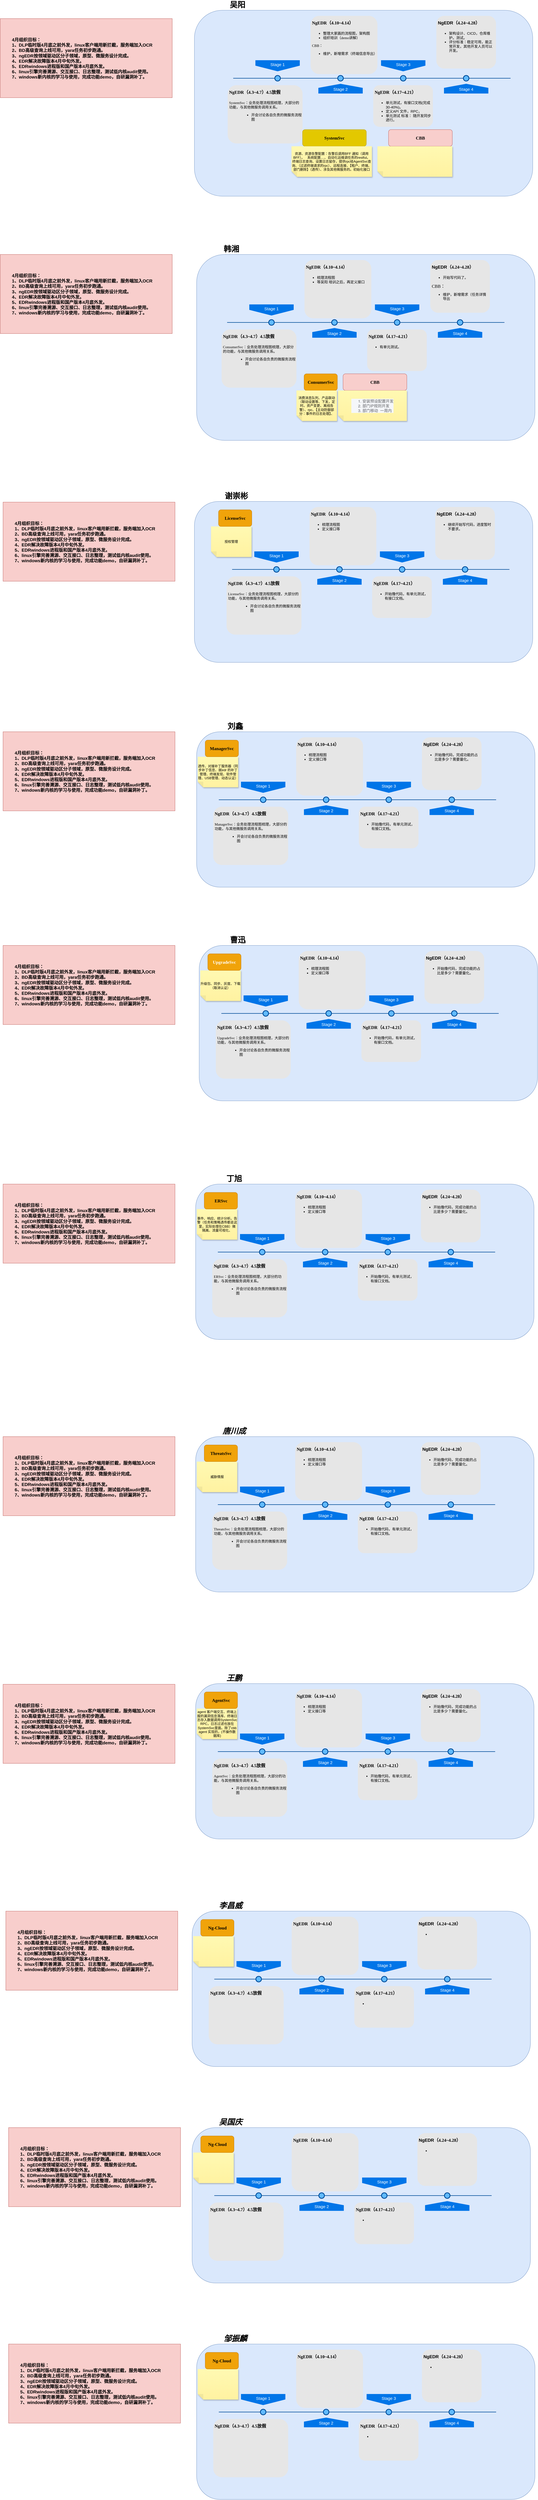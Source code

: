 <mxfile version="21.1.1" type="github">
  <diagram name="Page-1" id="82e54ff1-d628-8f03-85c4-9753963a91cd">
    <mxGraphModel dx="3511" dy="699" grid="1" gridSize="10" guides="1" tooltips="1" connect="1" arrows="1" fold="1" page="1" pageScale="1" pageWidth="1100" pageHeight="850" background="none" math="0" shadow="0">
      <root>
        <mxCell id="0" />
        <mxCell id="1" parent="0" />
        <mxCell id="_DeY0FhmmH7j__y14cy1-1" value="" style="rounded=1;whiteSpace=wrap;html=1;fillColor=#dae8fc;strokeColor=#6c8ebf;" vertex="1" parent="1">
          <mxGeometry x="-640" y="70" width="1220" height="670" as="geometry" />
        </mxCell>
        <mxCell id="4ec97bd9e5d20128-1" value="" style="line;strokeWidth=2;html=1;fillColor=none;fontSize=28;fontColor=#004D99;strokeColor=#004D99;" parent="1" vertex="1">
          <mxGeometry x="-500" y="310" width="1000" height="10" as="geometry" />
        </mxCell>
        <mxCell id="4ec97bd9e5d20128-5" value="Stage 1" style="shape=offPageConnector;whiteSpace=wrap;html=1;fillColor=#0075E8;fontSize=15;fontColor=#FFFFFF;size=0.509;verticalAlign=top;strokeColor=none;" parent="1" vertex="1">
          <mxGeometry x="-420" y="250" width="160" height="40" as="geometry" />
        </mxCell>
        <mxCell id="4ec97bd9e5d20128-6" value="&lt;span&gt;Stage 3&lt;/span&gt;" style="shape=offPageConnector;whiteSpace=wrap;html=1;fillColor=#0075E8;fontSize=15;fontColor=#FFFFFF;size=0.509;verticalAlign=top;strokeColor=none;" parent="1" vertex="1">
          <mxGeometry x="33" y="250" width="160" height="40" as="geometry" />
        </mxCell>
        <mxCell id="4ec97bd9e5d20128-7" value="&lt;span&gt;Stage 2&lt;/span&gt;" style="shape=offPageConnector;whiteSpace=wrap;html=1;fillColor=#0075E8;fontSize=15;fontColor=#FFFFFF;size=0.418;flipV=1;verticalAlign=bottom;strokeColor=none;spacingBottom=4;" parent="1" vertex="1">
          <mxGeometry x="-193" y="335" width="160" height="35" as="geometry" />
        </mxCell>
        <mxCell id="4ec97bd9e5d20128-8" value="&lt;span&gt;Stage 4&lt;/span&gt;" style="shape=offPageConnector;whiteSpace=wrap;html=1;fillColor=#0075E8;fontSize=15;fontColor=#FFFFFF;size=0.418;flipV=1;verticalAlign=bottom;strokeColor=none;spacingBottom=4;" parent="1" vertex="1">
          <mxGeometry x="260" y="335" width="160" height="35" as="geometry" />
        </mxCell>
        <mxCell id="4ec97bd9e5d20128-9" value="" style="ellipse;whiteSpace=wrap;html=1;fillColor=#61BAFF;fontSize=28;fontColor=#004D99;strokeWidth=3;strokeColor=#004D99;" parent="1" vertex="1">
          <mxGeometry x="-350" y="305" width="20" height="20" as="geometry" />
        </mxCell>
        <mxCell id="4ec97bd9e5d20128-10" value="" style="ellipse;whiteSpace=wrap;html=1;fillColor=#61BAFF;fontSize=28;fontColor=#004D99;strokeWidth=3;strokeColor=#004D99;" parent="1" vertex="1">
          <mxGeometry x="-123" y="305" width="20" height="20" as="geometry" />
        </mxCell>
        <mxCell id="4ec97bd9e5d20128-11" value="" style="ellipse;whiteSpace=wrap;html=1;fillColor=#61BAFF;fontSize=28;fontColor=#004D99;strokeWidth=3;strokeColor=#004D99;" parent="1" vertex="1">
          <mxGeometry x="103" y="305" width="20" height="20" as="geometry" />
        </mxCell>
        <mxCell id="4ec97bd9e5d20128-13" value="" style="ellipse;whiteSpace=wrap;html=1;fillColor=#61BAFF;fontSize=28;fontColor=#004D99;strokeWidth=3;strokeColor=#004D99;" parent="1" vertex="1">
          <mxGeometry x="330" y="305" width="20" height="20" as="geometry" />
        </mxCell>
        <mxCell id="4ec97bd9e5d20128-14" value="&lt;h1&gt;&lt;font style=&quot;font-size: 16px;&quot;&gt;NgEDR（4.3~4.7）4.5放假&lt;/font&gt;&lt;/h1&gt;&lt;p style=&quot;&quot;&gt;SystemSvc：业务处理流程图梳理，大部分的功能，与其他微服务调用关系。&lt;/p&gt;&lt;blockquote style=&quot;margin: 0 0 0 40px; border: none; padding: 0px;&quot;&gt;&lt;p style=&quot;&quot;&gt;&lt;/p&gt;&lt;p style=&quot;&quot;&gt;&lt;/p&gt;&lt;ul&gt;&lt;li&gt;开会讨论各自负责的微服务流程图&lt;/li&gt;&lt;/ul&gt;&lt;p&gt;&lt;/p&gt;&lt;p&gt;&lt;/p&gt;&lt;/blockquote&gt;&lt;p style=&quot;&quot;&gt;&lt;br&gt;&lt;/p&gt;" style="text;html=1;spacing=5;spacingTop=-20;whiteSpace=wrap;overflow=hidden;strokeColor=none;strokeWidth=3;fillColor=#E6E6E6;fontSize=13;fontColor=#000000;align=left;rounded=1;fontFamily=Comic Sans MS;" parent="1" vertex="1">
          <mxGeometry x="-520" y="340" width="270" height="210" as="geometry" />
        </mxCell>
        <mxCell id="4ec97bd9e5d20128-16" value="&lt;h1&gt;&lt;font face=&quot;Comic Sans MS&quot; style=&quot;font-size: 16px;&quot;&gt;NgEDR（4.10~4.14）&lt;/font&gt;&lt;/h1&gt;&lt;ul&gt;&lt;li&gt;&lt;span style=&quot;background-color: initial; font-family: &amp;quot;Comic Sans MS&amp;quot;;&quot;&gt;整理大家画的流程图，架构图&lt;/span&gt;&lt;/li&gt;&lt;li&gt;&lt;span style=&quot;font-family: &amp;quot;Comic Sans MS&amp;quot;; background-color: initial;&quot;&gt;组织培训（demo讲解）&lt;/span&gt;&lt;/li&gt;&lt;/ul&gt;&lt;div&gt;&lt;font style=&quot;font-size: 13px;&quot; face=&quot;Comic Sans MS&quot;&gt;CBB：&lt;/font&gt;&lt;/div&gt;&lt;div&gt;&lt;ul&gt;&lt;li&gt;&lt;font style=&quot;font-size: 13px;&quot; face=&quot;Comic Sans MS&quot;&gt;维护，新增需求（终端信息导出）&lt;/font&gt;&lt;/li&gt;&lt;/ul&gt;&lt;/div&gt;" style="text;html=1;spacing=5;spacingTop=-20;whiteSpace=wrap;overflow=hidden;strokeColor=none;strokeWidth=3;fillColor=#E6E6E6;fontSize=13;fontColor=#000000;align=left;rounded=1;" parent="1" vertex="1">
          <mxGeometry x="-221" y="90" width="241" height="210" as="geometry" />
        </mxCell>
        <mxCell id="4ec97bd9e5d20128-17" value="&lt;h1&gt;&lt;font style=&quot;font-size: 16px;&quot; face=&quot;Comic Sans MS&quot;&gt;NgEDR（4.17~4.21）&lt;/font&gt;&lt;/h1&gt;&lt;p&gt;&lt;/p&gt;&lt;ul&gt;&lt;li&gt;单元测试，有接口文档(完成30-40%)。&lt;/li&gt;&lt;li&gt;定义API 文件，RPC，&lt;/li&gt;&lt;li&gt;单元测试 标准： 随开发同步进行。&lt;/li&gt;&lt;/ul&gt;&lt;p&gt;&lt;/p&gt;" style="text;html=1;spacing=5;spacingTop=-20;whiteSpace=wrap;overflow=hidden;strokeColor=none;strokeWidth=3;fillColor=#E6E6E6;fontSize=13;fontColor=#000000;align=left;rounded=1;" parent="1" vertex="1">
          <mxGeometry x="5" y="340" width="215" height="150" as="geometry" />
        </mxCell>
        <mxCell id="4ec97bd9e5d20128-18" value="&lt;h1&gt;&lt;font style=&quot;font-size: 16px;&quot;&gt;NgEDR&lt;font face=&quot;Comic Sans MS&quot;&gt;（4.24~4.28）&lt;/font&gt;&lt;/font&gt;&lt;/h1&gt;&lt;ul style=&quot;border-color: var(--border-color);&quot;&gt;&lt;li style=&quot;border-color: var(--border-color);&quot;&gt;架构设计、CICD，仓库维护。测试。&lt;/li&gt;&lt;li style=&quot;border-color: var(--border-color);&quot;&gt;评分标准：稳定可用，能正常开发，其他开发人员可以开发。&lt;/li&gt;&lt;/ul&gt;" style="text;html=1;spacing=5;spacingTop=-20;whiteSpace=wrap;overflow=hidden;strokeColor=none;strokeWidth=3;fillColor=#E6E6E6;fontSize=13;fontColor=#000000;align=left;rounded=1;" parent="1" vertex="1">
          <mxGeometry x="232.5" y="90" width="215" height="190" as="geometry" />
        </mxCell>
        <mxCell id="_DeY0FhmmH7j__y14cy1-2" value="&lt;font size=&quot;1&quot; style=&quot;&quot;&gt;&lt;b style=&quot;font-size: 28px;&quot;&gt;吴阳&lt;/b&gt;&lt;/font&gt;" style="text;strokeColor=none;align=center;fillColor=none;html=1;verticalAlign=middle;whiteSpace=wrap;rounded=0;" vertex="1" parent="1">
          <mxGeometry x="-658" y="50" width="347" as="geometry" />
        </mxCell>
        <mxCell id="_DeY0FhmmH7j__y14cy1-4" value="&lt;font style=&quot;font-size: 16px;&quot; face=&quot;Comic Sans MS&quot;&gt;&lt;b&gt;SystemSvc&lt;/b&gt;&lt;/font&gt;" style="rounded=1;whiteSpace=wrap;html=1;fillColor=#e3c800;fontColor=#000000;strokeColor=#B09500;" vertex="1" parent="1">
          <mxGeometry x="-250" y="500" width="230" height="60" as="geometry" />
        </mxCell>
        <mxCell id="_DeY0FhmmH7j__y14cy1-5" value="资源、资源告警配置：告警后调用BFF 通知（调用BFF）。&amp;nbsp; &amp;nbsp;系统配置....、自动化运维调任务的restful。终端日志查询、设置日志留存，提供rpc给AgentSvc查询、（过滤终端请求的rpc）、远程连接、【租户、终端、部门删除】（透传）、涉及其他微服务的。初始化接口" style="shape=note;whiteSpace=wrap;html=1;backgroundOutline=1;fontColor=#000000;darkOpacity=0.05;fillColor=#FFF9B2;strokeColor=none;fillStyle=solid;direction=west;gradientDirection=north;gradientColor=#FFF2A1;shadow=1;size=20;pointerEvents=1;" vertex="1" parent="1">
          <mxGeometry x="-290" y="560" width="290" height="110" as="geometry" />
        </mxCell>
        <mxCell id="_DeY0FhmmH7j__y14cy1-6" value="&lt;font style=&quot;font-size: 16px;&quot; face=&quot;Comic Sans MS&quot;&gt;&lt;b&gt;CBB&lt;/b&gt;&lt;/font&gt;" style="rounded=1;whiteSpace=wrap;html=1;fillColor=#f8cecc;strokeColor=#b85450;" vertex="1" parent="1">
          <mxGeometry x="60" y="500" width="230" height="60" as="geometry" />
        </mxCell>
        <mxCell id="_DeY0FhmmH7j__y14cy1-7" value="" style="shape=note;whiteSpace=wrap;html=1;backgroundOutline=1;fontColor=#000000;darkOpacity=0.05;fillColor=#FFF9B2;strokeColor=none;fillStyle=solid;direction=west;gradientDirection=north;gradientColor=#FFF2A1;shadow=1;size=20;pointerEvents=1;" vertex="1" parent="1">
          <mxGeometry x="20" y="560" width="270" height="110" as="geometry" />
        </mxCell>
        <mxCell id="_DeY0FhmmH7j__y14cy1-8" value="" style="rounded=1;whiteSpace=wrap;html=1;fillColor=#dae8fc;strokeColor=#6c8ebf;" vertex="1" parent="1">
          <mxGeometry x="-632" y="950" width="1220" height="670" as="geometry" />
        </mxCell>
        <mxCell id="_DeY0FhmmH7j__y14cy1-9" value="" style="line;strokeWidth=2;html=1;fillColor=none;fontSize=28;fontColor=#004D99;strokeColor=#004D99;" vertex="1" parent="1">
          <mxGeometry x="-522" y="1190" width="1000" height="10" as="geometry" />
        </mxCell>
        <mxCell id="_DeY0FhmmH7j__y14cy1-10" value="Stage 1" style="shape=offPageConnector;whiteSpace=wrap;html=1;fillColor=#0075E8;fontSize=15;fontColor=#FFFFFF;size=0.509;verticalAlign=top;strokeColor=none;" vertex="1" parent="1">
          <mxGeometry x="-442" y="1130" width="160" height="40" as="geometry" />
        </mxCell>
        <mxCell id="_DeY0FhmmH7j__y14cy1-11" value="&lt;span&gt;Stage 3&lt;/span&gt;" style="shape=offPageConnector;whiteSpace=wrap;html=1;fillColor=#0075E8;fontSize=15;fontColor=#FFFFFF;size=0.509;verticalAlign=top;strokeColor=none;" vertex="1" parent="1">
          <mxGeometry x="11" y="1130" width="160" height="40" as="geometry" />
        </mxCell>
        <mxCell id="_DeY0FhmmH7j__y14cy1-12" value="&lt;span&gt;Stage 2&lt;/span&gt;" style="shape=offPageConnector;whiteSpace=wrap;html=1;fillColor=#0075E8;fontSize=15;fontColor=#FFFFFF;size=0.418;flipV=1;verticalAlign=bottom;strokeColor=none;spacingBottom=4;" vertex="1" parent="1">
          <mxGeometry x="-215" y="1215" width="160" height="35" as="geometry" />
        </mxCell>
        <mxCell id="_DeY0FhmmH7j__y14cy1-13" value="&lt;span&gt;Stage 4&lt;/span&gt;" style="shape=offPageConnector;whiteSpace=wrap;html=1;fillColor=#0075E8;fontSize=15;fontColor=#FFFFFF;size=0.418;flipV=1;verticalAlign=bottom;strokeColor=none;spacingBottom=4;" vertex="1" parent="1">
          <mxGeometry x="238" y="1215" width="160" height="35" as="geometry" />
        </mxCell>
        <mxCell id="_DeY0FhmmH7j__y14cy1-14" value="" style="ellipse;whiteSpace=wrap;html=1;fillColor=#61BAFF;fontSize=28;fontColor=#004D99;strokeWidth=3;strokeColor=#004D99;" vertex="1" parent="1">
          <mxGeometry x="-372" y="1185" width="20" height="20" as="geometry" />
        </mxCell>
        <mxCell id="_DeY0FhmmH7j__y14cy1-15" value="" style="ellipse;whiteSpace=wrap;html=1;fillColor=#61BAFF;fontSize=28;fontColor=#004D99;strokeWidth=3;strokeColor=#004D99;" vertex="1" parent="1">
          <mxGeometry x="-145" y="1185" width="20" height="20" as="geometry" />
        </mxCell>
        <mxCell id="_DeY0FhmmH7j__y14cy1-16" value="" style="ellipse;whiteSpace=wrap;html=1;fillColor=#61BAFF;fontSize=28;fontColor=#004D99;strokeWidth=3;strokeColor=#004D99;" vertex="1" parent="1">
          <mxGeometry x="81" y="1185" width="20" height="20" as="geometry" />
        </mxCell>
        <mxCell id="_DeY0FhmmH7j__y14cy1-17" value="" style="ellipse;whiteSpace=wrap;html=1;fillColor=#61BAFF;fontSize=28;fontColor=#004D99;strokeWidth=3;strokeColor=#004D99;" vertex="1" parent="1">
          <mxGeometry x="308" y="1185" width="20" height="20" as="geometry" />
        </mxCell>
        <mxCell id="_DeY0FhmmH7j__y14cy1-18" value="&lt;h1&gt;&lt;font style=&quot;font-size: 16px;&quot;&gt;NgEDR（4.3~4.7）4.5放假&lt;/font&gt;&lt;/h1&gt;&lt;p style=&quot;&quot;&gt;ConsumerSvc：业务处理流程图梳理，大部分的功能，与其他微服务调用关系。&lt;/p&gt;&lt;blockquote style=&quot;margin: 0 0 0 40px; border: none; padding: 0px;&quot;&gt;&lt;p style=&quot;&quot;&gt;&lt;/p&gt;&lt;p style=&quot;&quot;&gt;&lt;/p&gt;&lt;ul&gt;&lt;li&gt;开会讨论各自负责的微服务流程图&lt;/li&gt;&lt;/ul&gt;&lt;p&gt;&lt;/p&gt;&lt;p&gt;&lt;/p&gt;&lt;/blockquote&gt;&lt;p style=&quot;&quot;&gt;&lt;br&gt;&lt;/p&gt;" style="text;html=1;spacing=5;spacingTop=-20;whiteSpace=wrap;overflow=hidden;strokeColor=none;strokeWidth=3;fillColor=#E6E6E6;fontSize=13;fontColor=#000000;align=left;rounded=1;fontFamily=Comic Sans MS;" vertex="1" parent="1">
          <mxGeometry x="-542" y="1220" width="270" height="210" as="geometry" />
        </mxCell>
        <mxCell id="_DeY0FhmmH7j__y14cy1-19" value="&lt;h1&gt;&lt;font face=&quot;Comic Sans MS&quot; style=&quot;font-size: 16px;&quot;&gt;NgEDR（4.10~4.14）&lt;/font&gt;&lt;/h1&gt;&lt;ul&gt;&lt;li&gt;&lt;font face=&quot;Comic Sans MS&quot;&gt;梳理流程图&lt;/font&gt;&lt;/li&gt;&lt;li&gt;&lt;font face=&quot;Comic Sans MS&quot;&gt;等吴阳 培训之后，再定义接口&lt;/font&gt;&lt;/li&gt;&lt;/ul&gt;&lt;div&gt;&lt;/div&gt;" style="text;html=1;spacing=5;spacingTop=-20;whiteSpace=wrap;overflow=hidden;strokeColor=none;strokeWidth=3;fillColor=#E6E6E6;fontSize=13;fontColor=#000000;align=left;rounded=1;" vertex="1" parent="1">
          <mxGeometry x="-243" y="970" width="241" height="210" as="geometry" />
        </mxCell>
        <mxCell id="_DeY0FhmmH7j__y14cy1-20" value="&lt;h1&gt;&lt;font style=&quot;font-size: 16px;&quot; face=&quot;Comic Sans MS&quot;&gt;NgEDR（4.17~4.21）&lt;/font&gt;&lt;/h1&gt;&lt;p&gt;&lt;/p&gt;&lt;ul&gt;&lt;li&gt;有单元测试。&lt;/li&gt;&lt;/ul&gt;&lt;p&gt;&lt;/p&gt;" style="text;html=1;spacing=5;spacingTop=-20;whiteSpace=wrap;overflow=hidden;strokeColor=none;strokeWidth=3;fillColor=#E6E6E6;fontSize=13;fontColor=#000000;align=left;rounded=1;" vertex="1" parent="1">
          <mxGeometry x="-17" y="1220" width="215" height="150" as="geometry" />
        </mxCell>
        <mxCell id="_DeY0FhmmH7j__y14cy1-21" value="&lt;h1&gt;&lt;font style=&quot;font-size: 16px;&quot;&gt;NgEDR&lt;font face=&quot;Comic Sans MS&quot;&gt;（4.24~4.28）&lt;/font&gt;&lt;/font&gt;&lt;/h1&gt;&lt;ul style=&quot;border-color: var(--border-color);&quot;&gt;&lt;li style=&quot;border-color: var(--border-color);&quot;&gt;开始写代码了。&lt;/li&gt;&lt;/ul&gt;&lt;div&gt;&lt;font style=&quot;font-size: 16px;&quot; face=&quot;Comic Sans MS&quot;&gt;CBB：&lt;/font&gt;&lt;/div&gt;&lt;div&gt;&lt;ul&gt;&lt;li&gt;&lt;span style=&quot;font-family: &amp;quot;Comic Sans MS&amp;quot;; background-color: initial;&quot;&gt;维护，新增需求（任务详情导出&lt;/span&gt;&lt;/li&gt;&lt;/ul&gt;&lt;/div&gt;" style="text;html=1;spacing=5;spacingTop=-20;whiteSpace=wrap;overflow=hidden;strokeColor=none;strokeWidth=3;fillColor=#E6E6E6;fontSize=13;fontColor=#000000;align=left;rounded=1;" vertex="1" parent="1">
          <mxGeometry x="210.5" y="970" width="215" height="190" as="geometry" />
        </mxCell>
        <mxCell id="_DeY0FhmmH7j__y14cy1-22" value="&lt;span style=&quot;font-size: 28px;&quot;&gt;&lt;b&gt;韩湘&lt;/b&gt;&lt;/span&gt;" style="text;strokeColor=none;align=center;fillColor=none;html=1;verticalAlign=middle;whiteSpace=wrap;rounded=0;" vertex="1" parent="1">
          <mxGeometry x="-680" y="930" width="347" as="geometry" />
        </mxCell>
        <mxCell id="_DeY0FhmmH7j__y14cy1-25" value="&lt;font style=&quot;font-size: 16px;&quot; face=&quot;Comic Sans MS&quot;&gt;&lt;b&gt;CBB&lt;/b&gt;&lt;/font&gt;" style="rounded=1;whiteSpace=wrap;html=1;fillColor=#f8cecc;strokeColor=#b85450;" vertex="1" parent="1">
          <mxGeometry x="-104" y="1380" width="230" height="60" as="geometry" />
        </mxCell>
        <mxCell id="_DeY0FhmmH7j__y14cy1-26" value="&lt;ol style=&quot;box-sizing: inherit; color: rgb(96, 98, 102); font-family: &amp;quot;Helvetica Neue&amp;quot;, Helvetica, &amp;quot;PingFang SC&amp;quot;, &amp;quot;Hiragino Sans GB&amp;quot;, &amp;quot;Microsoft YaHei&amp;quot;, Arial, sans-serif; font-size: 14px; text-align: left; background-color: rgb(245, 247, 250);&quot;&gt;&lt;li style=&quot;box-sizing: inherit;&quot;&gt;安装预设配置开发&lt;/li&gt;&lt;li style=&quot;box-sizing: inherit;&quot;&gt;部门IP规则开发&lt;/li&gt;&lt;li style=&quot;box-sizing: inherit;&quot;&gt;部门移动&amp;nbsp; 一周内&lt;/li&gt;&lt;/ol&gt;" style="shape=note;whiteSpace=wrap;html=1;backgroundOutline=1;fontColor=#000000;darkOpacity=0.05;fillColor=#FFF9B2;strokeColor=none;fillStyle=solid;direction=west;gradientDirection=north;gradientColor=#FFF2A1;shadow=1;size=20;pointerEvents=1;" vertex="1" parent="1">
          <mxGeometry x="-122" y="1440" width="248" height="110" as="geometry" />
        </mxCell>
        <mxCell id="_DeY0FhmmH7j__y14cy1-27" value="&lt;font style=&quot;font-size: 16px;&quot; face=&quot;Comic Sans MS&quot;&gt;&lt;b&gt;ConsumerSvc&lt;/b&gt;&lt;/font&gt;" style="rounded=1;whiteSpace=wrap;html=1;fillColor=#f0a30a;fontColor=#000000;strokeColor=#BD7000;" vertex="1" parent="1">
          <mxGeometry x="-244.5" y="1380" width="120" height="60" as="geometry" />
        </mxCell>
        <mxCell id="_DeY0FhmmH7j__y14cy1-28" value="消费消息队列、产品联动（联动设置等、下发，定时。资产变更、离线告警）、rpc、【主动防御部分：事件的日志处理】、" style="shape=note;whiteSpace=wrap;html=1;backgroundOutline=1;fontColor=#000000;darkOpacity=0.05;fillColor=#FFF9B2;strokeColor=none;fillStyle=solid;direction=west;gradientDirection=north;gradientColor=#FFF2A1;shadow=1;size=20;pointerEvents=1;" vertex="1" parent="1">
          <mxGeometry x="-272" y="1440" width="146" height="110" as="geometry" />
        </mxCell>
        <mxCell id="_DeY0FhmmH7j__y14cy1-29" value="" style="rounded=1;whiteSpace=wrap;html=1;fillColor=#dae8fc;strokeColor=#6c8ebf;" vertex="1" parent="1">
          <mxGeometry x="-640" y="1840" width="1220" height="580" as="geometry" />
        </mxCell>
        <mxCell id="_DeY0FhmmH7j__y14cy1-30" value="" style="line;strokeWidth=2;html=1;fillColor=none;fontSize=28;fontColor=#004D99;strokeColor=#004D99;" vertex="1" parent="1">
          <mxGeometry x="-504" y="2080" width="1000" height="10" as="geometry" />
        </mxCell>
        <mxCell id="_DeY0FhmmH7j__y14cy1-31" value="Stage 1" style="shape=offPageConnector;whiteSpace=wrap;html=1;fillColor=#0075E8;fontSize=15;fontColor=#FFFFFF;size=0.509;verticalAlign=top;strokeColor=none;" vertex="1" parent="1">
          <mxGeometry x="-424" y="2020" width="160" height="40" as="geometry" />
        </mxCell>
        <mxCell id="_DeY0FhmmH7j__y14cy1-32" value="&lt;span&gt;Stage 3&lt;/span&gt;" style="shape=offPageConnector;whiteSpace=wrap;html=1;fillColor=#0075E8;fontSize=15;fontColor=#FFFFFF;size=0.509;verticalAlign=top;strokeColor=none;" vertex="1" parent="1">
          <mxGeometry x="29" y="2020" width="160" height="40" as="geometry" />
        </mxCell>
        <mxCell id="_DeY0FhmmH7j__y14cy1-33" value="&lt;span&gt;Stage 2&lt;/span&gt;" style="shape=offPageConnector;whiteSpace=wrap;html=1;fillColor=#0075E8;fontSize=15;fontColor=#FFFFFF;size=0.418;flipV=1;verticalAlign=bottom;strokeColor=none;spacingBottom=4;" vertex="1" parent="1">
          <mxGeometry x="-197" y="2105" width="160" height="35" as="geometry" />
        </mxCell>
        <mxCell id="_DeY0FhmmH7j__y14cy1-34" value="&lt;span&gt;Stage 4&lt;/span&gt;" style="shape=offPageConnector;whiteSpace=wrap;html=1;fillColor=#0075E8;fontSize=15;fontColor=#FFFFFF;size=0.418;flipV=1;verticalAlign=bottom;strokeColor=none;spacingBottom=4;" vertex="1" parent="1">
          <mxGeometry x="256" y="2105" width="160" height="35" as="geometry" />
        </mxCell>
        <mxCell id="_DeY0FhmmH7j__y14cy1-35" value="" style="ellipse;whiteSpace=wrap;html=1;fillColor=#61BAFF;fontSize=28;fontColor=#004D99;strokeWidth=3;strokeColor=#004D99;" vertex="1" parent="1">
          <mxGeometry x="-354" y="2075" width="20" height="20" as="geometry" />
        </mxCell>
        <mxCell id="_DeY0FhmmH7j__y14cy1-36" value="" style="ellipse;whiteSpace=wrap;html=1;fillColor=#61BAFF;fontSize=28;fontColor=#004D99;strokeWidth=3;strokeColor=#004D99;" vertex="1" parent="1">
          <mxGeometry x="-127" y="2075" width="20" height="20" as="geometry" />
        </mxCell>
        <mxCell id="_DeY0FhmmH7j__y14cy1-37" value="" style="ellipse;whiteSpace=wrap;html=1;fillColor=#61BAFF;fontSize=28;fontColor=#004D99;strokeWidth=3;strokeColor=#004D99;" vertex="1" parent="1">
          <mxGeometry x="99" y="2075" width="20" height="20" as="geometry" />
        </mxCell>
        <mxCell id="_DeY0FhmmH7j__y14cy1-38" value="" style="ellipse;whiteSpace=wrap;html=1;fillColor=#61BAFF;fontSize=28;fontColor=#004D99;strokeWidth=3;strokeColor=#004D99;" vertex="1" parent="1">
          <mxGeometry x="326" y="2075" width="20" height="20" as="geometry" />
        </mxCell>
        <mxCell id="_DeY0FhmmH7j__y14cy1-39" value="&lt;h1&gt;&lt;font style=&quot;font-size: 16px;&quot;&gt;NgEDR（4.3~4.7）4.5放假&lt;/font&gt;&lt;/h1&gt;&lt;p style=&quot;&quot;&gt;LicenseSvc：业务处理流程图梳理，大部分的功能，与其他微服务调用关系。&lt;/p&gt;&lt;blockquote style=&quot;margin: 0 0 0 40px; border: none; padding: 0px;&quot;&gt;&lt;p style=&quot;&quot;&gt;&lt;/p&gt;&lt;p style=&quot;&quot;&gt;&lt;/p&gt;&lt;ul&gt;&lt;li&gt;开会讨论各自负责的微服务流程图&lt;/li&gt;&lt;/ul&gt;&lt;p&gt;&lt;/p&gt;&lt;p&gt;&lt;/p&gt;&lt;/blockquote&gt;&lt;p style=&quot;&quot;&gt;&lt;br&gt;&lt;/p&gt;" style="text;html=1;spacing=5;spacingTop=-20;whiteSpace=wrap;overflow=hidden;strokeColor=none;strokeWidth=3;fillColor=#E6E6E6;fontSize=13;fontColor=#000000;align=left;rounded=1;fontFamily=Comic Sans MS;" vertex="1" parent="1">
          <mxGeometry x="-524" y="2110" width="270" height="210" as="geometry" />
        </mxCell>
        <mxCell id="_DeY0FhmmH7j__y14cy1-40" value="&lt;h1&gt;&lt;font face=&quot;Comic Sans MS&quot; style=&quot;font-size: 16px;&quot;&gt;NgEDR（4.10~4.14）&lt;/font&gt;&lt;/h1&gt;&lt;ul&gt;&lt;li&gt;&lt;font face=&quot;Comic Sans MS&quot;&gt;梳理流程图&lt;/font&gt;&lt;/li&gt;&lt;li&gt;&lt;font face=&quot;Comic Sans MS&quot;&gt;定义接口等&lt;/font&gt;&lt;/li&gt;&lt;/ul&gt;&lt;div&gt;&lt;/div&gt;" style="text;html=1;spacing=5;spacingTop=-20;whiteSpace=wrap;overflow=hidden;strokeColor=none;strokeWidth=3;fillColor=#E6E6E6;fontSize=13;fontColor=#000000;align=left;rounded=1;" vertex="1" parent="1">
          <mxGeometry x="-225" y="1860" width="241" height="210" as="geometry" />
        </mxCell>
        <mxCell id="_DeY0FhmmH7j__y14cy1-41" value="&lt;h1&gt;&lt;font style=&quot;font-size: 16px;&quot; face=&quot;Comic Sans MS&quot;&gt;NgEDR（4.17~4.21）&lt;/font&gt;&lt;/h1&gt;&lt;p&gt;&lt;/p&gt;&lt;ul&gt;&lt;li&gt;开始撸代码，有单元测试，有接口文档。&lt;/li&gt;&lt;/ul&gt;&lt;p&gt;&lt;/p&gt;" style="text;html=1;spacing=5;spacingTop=-20;whiteSpace=wrap;overflow=hidden;strokeColor=none;strokeWidth=3;fillColor=#E6E6E6;fontSize=13;fontColor=#000000;align=left;rounded=1;" vertex="1" parent="1">
          <mxGeometry x="1" y="2110" width="215" height="150" as="geometry" />
        </mxCell>
        <mxCell id="_DeY0FhmmH7j__y14cy1-42" value="&lt;h1&gt;&lt;font style=&quot;font-size: 16px;&quot;&gt;NgEDR&lt;font face=&quot;Comic Sans MS&quot;&gt;（4.24~4.28）&lt;/font&gt;&lt;/font&gt;&lt;/h1&gt;&lt;ul style=&quot;border-color: var(--border-color);&quot;&gt;&lt;li style=&quot;border-color: var(--border-color);&quot;&gt;继续开始写代码，进度暂时不要求。&lt;/li&gt;&lt;/ul&gt;&lt;div&gt;&lt;br&gt;&lt;/div&gt;" style="text;html=1;spacing=5;spacingTop=-20;whiteSpace=wrap;overflow=hidden;strokeColor=none;strokeWidth=3;fillColor=#E6E6E6;fontSize=13;fontColor=#000000;align=left;rounded=1;" vertex="1" parent="1">
          <mxGeometry x="228.5" y="1860" width="215" height="190" as="geometry" />
        </mxCell>
        <mxCell id="_DeY0FhmmH7j__y14cy1-43" value="&lt;span style=&quot;font-size: 28px;&quot;&gt;&lt;b&gt;谢崇彬&lt;/b&gt;&lt;/span&gt;" style="text;strokeColor=none;align=center;fillColor=none;html=1;verticalAlign=middle;whiteSpace=wrap;rounded=0;" vertex="1" parent="1">
          <mxGeometry x="-662" y="1820" width="347" as="geometry" />
        </mxCell>
        <mxCell id="_DeY0FhmmH7j__y14cy1-47" value="授权管理" style="shape=note;whiteSpace=wrap;html=1;backgroundOutline=1;fontColor=#000000;darkOpacity=0.05;fillColor=#FFF9B2;strokeColor=none;fillStyle=solid;direction=west;gradientDirection=north;gradientColor=#FFF2A1;shadow=1;size=20;pointerEvents=1;" vertex="1" parent="1">
          <mxGeometry x="-580" y="1930" width="146" height="110" as="geometry" />
        </mxCell>
        <mxCell id="_DeY0FhmmH7j__y14cy1-48" value="&lt;font style=&quot;font-size: 16px;&quot; face=&quot;Comic Sans MS&quot;&gt;&lt;b&gt;LicenseSvc&lt;/b&gt;&lt;/font&gt;" style="rounded=1;whiteSpace=wrap;html=1;fillColor=#f0a30a;fontColor=#000000;strokeColor=#BD7000;" vertex="1" parent="1">
          <mxGeometry x="-553" y="1870" width="120" height="60" as="geometry" />
        </mxCell>
        <mxCell id="_DeY0FhmmH7j__y14cy1-49" value="" style="rounded=1;whiteSpace=wrap;html=1;fillColor=#dae8fc;strokeColor=#6c8ebf;" vertex="1" parent="1">
          <mxGeometry x="-632" y="2670" width="1220" height="560" as="geometry" />
        </mxCell>
        <mxCell id="_DeY0FhmmH7j__y14cy1-50" value="" style="line;strokeWidth=2;html=1;fillColor=none;fontSize=28;fontColor=#004D99;strokeColor=#004D99;" vertex="1" parent="1">
          <mxGeometry x="-552" y="2910" width="1000" height="10" as="geometry" />
        </mxCell>
        <mxCell id="_DeY0FhmmH7j__y14cy1-51" value="Stage 1" style="shape=offPageConnector;whiteSpace=wrap;html=1;fillColor=#0075E8;fontSize=15;fontColor=#FFFFFF;size=0.509;verticalAlign=top;strokeColor=none;" vertex="1" parent="1">
          <mxGeometry x="-472" y="2850" width="160" height="40" as="geometry" />
        </mxCell>
        <mxCell id="_DeY0FhmmH7j__y14cy1-52" value="&lt;span&gt;Stage 3&lt;/span&gt;" style="shape=offPageConnector;whiteSpace=wrap;html=1;fillColor=#0075E8;fontSize=15;fontColor=#FFFFFF;size=0.509;verticalAlign=top;strokeColor=none;" vertex="1" parent="1">
          <mxGeometry x="-19" y="2850" width="160" height="40" as="geometry" />
        </mxCell>
        <mxCell id="_DeY0FhmmH7j__y14cy1-53" value="&lt;span&gt;Stage 2&lt;/span&gt;" style="shape=offPageConnector;whiteSpace=wrap;html=1;fillColor=#0075E8;fontSize=15;fontColor=#FFFFFF;size=0.418;flipV=1;verticalAlign=bottom;strokeColor=none;spacingBottom=4;" vertex="1" parent="1">
          <mxGeometry x="-245" y="2935" width="160" height="35" as="geometry" />
        </mxCell>
        <mxCell id="_DeY0FhmmH7j__y14cy1-54" value="&lt;span&gt;Stage 4&lt;/span&gt;" style="shape=offPageConnector;whiteSpace=wrap;html=1;fillColor=#0075E8;fontSize=15;fontColor=#FFFFFF;size=0.418;flipV=1;verticalAlign=bottom;strokeColor=none;spacingBottom=4;" vertex="1" parent="1">
          <mxGeometry x="208" y="2935" width="160" height="35" as="geometry" />
        </mxCell>
        <mxCell id="_DeY0FhmmH7j__y14cy1-55" value="" style="ellipse;whiteSpace=wrap;html=1;fillColor=#61BAFF;fontSize=28;fontColor=#004D99;strokeWidth=3;strokeColor=#004D99;" vertex="1" parent="1">
          <mxGeometry x="-402" y="2905" width="20" height="20" as="geometry" />
        </mxCell>
        <mxCell id="_DeY0FhmmH7j__y14cy1-56" value="" style="ellipse;whiteSpace=wrap;html=1;fillColor=#61BAFF;fontSize=28;fontColor=#004D99;strokeWidth=3;strokeColor=#004D99;" vertex="1" parent="1">
          <mxGeometry x="-175" y="2905" width="20" height="20" as="geometry" />
        </mxCell>
        <mxCell id="_DeY0FhmmH7j__y14cy1-57" value="" style="ellipse;whiteSpace=wrap;html=1;fillColor=#61BAFF;fontSize=28;fontColor=#004D99;strokeWidth=3;strokeColor=#004D99;" vertex="1" parent="1">
          <mxGeometry x="51" y="2905" width="20" height="20" as="geometry" />
        </mxCell>
        <mxCell id="_DeY0FhmmH7j__y14cy1-58" value="" style="ellipse;whiteSpace=wrap;html=1;fillColor=#61BAFF;fontSize=28;fontColor=#004D99;strokeWidth=3;strokeColor=#004D99;" vertex="1" parent="1">
          <mxGeometry x="278" y="2905" width="20" height="20" as="geometry" />
        </mxCell>
        <mxCell id="_DeY0FhmmH7j__y14cy1-59" value="&lt;h1&gt;&lt;font style=&quot;font-size: 16px;&quot;&gt;NgEDR（4.3~4.7）4.5放假&lt;/font&gt;&lt;/h1&gt;&lt;p style=&quot;&quot;&gt;ManagerSvc：业务处理流程图梳理，大部分的功能，与其他微服务调用关系。&lt;/p&gt;&lt;blockquote style=&quot;margin: 0 0 0 40px; border: none; padding: 0px;&quot;&gt;&lt;p style=&quot;&quot;&gt;&lt;/p&gt;&lt;p style=&quot;&quot;&gt;&lt;/p&gt;&lt;ul&gt;&lt;li&gt;开会讨论各自负责的微服务流程图&lt;/li&gt;&lt;/ul&gt;&lt;p&gt;&lt;/p&gt;&lt;p&gt;&lt;/p&gt;&lt;/blockquote&gt;&lt;p style=&quot;&quot;&gt;&lt;br&gt;&lt;/p&gt;" style="text;html=1;spacing=5;spacingTop=-20;whiteSpace=wrap;overflow=hidden;strokeColor=none;strokeWidth=3;fillColor=#E6E6E6;fontSize=13;fontColor=#000000;align=left;rounded=1;fontFamily=Comic Sans MS;" vertex="1" parent="1">
          <mxGeometry x="-572" y="2940" width="270" height="210" as="geometry" />
        </mxCell>
        <mxCell id="_DeY0FhmmH7j__y14cy1-60" value="&lt;h1&gt;&lt;font face=&quot;Comic Sans MS&quot; style=&quot;font-size: 16px;&quot;&gt;NgEDR（4.10~4.14）&lt;/font&gt;&lt;/h1&gt;&lt;ul&gt;&lt;li&gt;&lt;font face=&quot;Comic Sans MS&quot;&gt;梳理流程图&lt;/font&gt;&lt;/li&gt;&lt;li&gt;&lt;font face=&quot;Comic Sans MS&quot;&gt;定义接口等&lt;/font&gt;&lt;/li&gt;&lt;/ul&gt;&lt;div&gt;&lt;/div&gt;" style="text;html=1;spacing=5;spacingTop=-20;whiteSpace=wrap;overflow=hidden;strokeColor=none;strokeWidth=3;fillColor=#E6E6E6;fontSize=13;fontColor=#000000;align=left;rounded=1;" vertex="1" parent="1">
          <mxGeometry x="-273" y="2690" width="241" height="210" as="geometry" />
        </mxCell>
        <mxCell id="_DeY0FhmmH7j__y14cy1-61" value="&lt;h1&gt;&lt;font style=&quot;font-size: 16px;&quot; face=&quot;Comic Sans MS&quot;&gt;NgEDR（4.17~4.21）&lt;/font&gt;&lt;/h1&gt;&lt;p&gt;&lt;/p&gt;&lt;ul&gt;&lt;li&gt;开始撸代码，有单元测试，有接口文档。&lt;/li&gt;&lt;/ul&gt;&lt;p&gt;&lt;/p&gt;" style="text;html=1;spacing=5;spacingTop=-20;whiteSpace=wrap;overflow=hidden;strokeColor=none;strokeWidth=3;fillColor=#E6E6E6;fontSize=13;fontColor=#000000;align=left;rounded=1;" vertex="1" parent="1">
          <mxGeometry x="-47" y="2940" width="215" height="150" as="geometry" />
        </mxCell>
        <mxCell id="_DeY0FhmmH7j__y14cy1-62" value="&lt;h1&gt;&lt;font style=&quot;font-size: 16px;&quot;&gt;NgEDR&lt;font face=&quot;Comic Sans MS&quot;&gt;（4.24~4.28）&lt;/font&gt;&lt;/font&gt;&lt;/h1&gt;&lt;ul style=&quot;border-color: var(--border-color);&quot;&gt;&lt;li style=&quot;border-color: var(--border-color);&quot;&gt;开始撸代码，完成功能的占比是多少？需要量化。&lt;/li&gt;&lt;/ul&gt;&lt;div&gt;&lt;br&gt;&lt;/div&gt;" style="text;html=1;spacing=5;spacingTop=-20;whiteSpace=wrap;overflow=hidden;strokeColor=none;strokeWidth=3;fillColor=#E6E6E6;fontSize=13;fontColor=#000000;align=left;rounded=1;" vertex="1" parent="1">
          <mxGeometry x="180.5" y="2690" width="215" height="190" as="geometry" />
        </mxCell>
        <mxCell id="_DeY0FhmmH7j__y14cy1-63" value="&lt;span style=&quot;font-size: 28px;&quot;&gt;&lt;b&gt;刘鑫&lt;/b&gt;&lt;/span&gt;" style="text;strokeColor=none;align=center;fillColor=none;html=1;verticalAlign=middle;whiteSpace=wrap;rounded=0;" vertex="1" parent="1">
          <mxGeometry x="-666.5" y="2650" width="347" as="geometry" />
        </mxCell>
        <mxCell id="_DeY0FhmmH7j__y14cy1-64" value="透传、对接补丁服务器（同步补丁信息、就edr 的补丁管理、终端发现、软件管理、USB管理、动态认证）" style="shape=note;whiteSpace=wrap;html=1;backgroundOutline=1;fontColor=#000000;darkOpacity=0.05;fillColor=#FFF9B2;strokeColor=none;fillStyle=solid;direction=west;gradientDirection=north;gradientColor=#FFF2A1;shadow=1;size=20;pointerEvents=1;" vertex="1" parent="1">
          <mxGeometry x="-628" y="2760" width="146" height="110" as="geometry" />
        </mxCell>
        <mxCell id="_DeY0FhmmH7j__y14cy1-65" value="&lt;b style=&quot;border-color: var(--border-color); font-family: &amp;quot;Comic Sans MS&amp;quot;; font-size: 16px;&quot;&gt;ManagerSvc&lt;/b&gt;" style="rounded=1;whiteSpace=wrap;html=1;fillColor=#f0a30a;fontColor=#000000;strokeColor=#BD7000;" vertex="1" parent="1">
          <mxGeometry x="-601" y="2700" width="120" height="60" as="geometry" />
        </mxCell>
        <mxCell id="_DeY0FhmmH7j__y14cy1-67" value="" style="rounded=1;whiteSpace=wrap;html=1;fillColor=#dae8fc;strokeColor=#6c8ebf;" vertex="1" parent="1">
          <mxGeometry x="-622.75" y="3440" width="1220" height="560" as="geometry" />
        </mxCell>
        <mxCell id="_DeY0FhmmH7j__y14cy1-68" value="" style="line;strokeWidth=2;html=1;fillColor=none;fontSize=28;fontColor=#004D99;strokeColor=#004D99;" vertex="1" parent="1">
          <mxGeometry x="-542.75" y="3680" width="1000" height="10" as="geometry" />
        </mxCell>
        <mxCell id="_DeY0FhmmH7j__y14cy1-69" value="Stage 1" style="shape=offPageConnector;whiteSpace=wrap;html=1;fillColor=#0075E8;fontSize=15;fontColor=#FFFFFF;size=0.509;verticalAlign=top;strokeColor=none;" vertex="1" parent="1">
          <mxGeometry x="-462.75" y="3620" width="160" height="40" as="geometry" />
        </mxCell>
        <mxCell id="_DeY0FhmmH7j__y14cy1-70" value="&lt;span&gt;Stage 3&lt;/span&gt;" style="shape=offPageConnector;whiteSpace=wrap;html=1;fillColor=#0075E8;fontSize=15;fontColor=#FFFFFF;size=0.509;verticalAlign=top;strokeColor=none;" vertex="1" parent="1">
          <mxGeometry x="-9.75" y="3620" width="160" height="40" as="geometry" />
        </mxCell>
        <mxCell id="_DeY0FhmmH7j__y14cy1-71" value="&lt;span&gt;Stage 2&lt;/span&gt;" style="shape=offPageConnector;whiteSpace=wrap;html=1;fillColor=#0075E8;fontSize=15;fontColor=#FFFFFF;size=0.418;flipV=1;verticalAlign=bottom;strokeColor=none;spacingBottom=4;" vertex="1" parent="1">
          <mxGeometry x="-235.75" y="3705" width="160" height="35" as="geometry" />
        </mxCell>
        <mxCell id="_DeY0FhmmH7j__y14cy1-72" value="&lt;span&gt;Stage 4&lt;/span&gt;" style="shape=offPageConnector;whiteSpace=wrap;html=1;fillColor=#0075E8;fontSize=15;fontColor=#FFFFFF;size=0.418;flipV=1;verticalAlign=bottom;strokeColor=none;spacingBottom=4;" vertex="1" parent="1">
          <mxGeometry x="217.25" y="3705" width="160" height="35" as="geometry" />
        </mxCell>
        <mxCell id="_DeY0FhmmH7j__y14cy1-73" value="" style="ellipse;whiteSpace=wrap;html=1;fillColor=#61BAFF;fontSize=28;fontColor=#004D99;strokeWidth=3;strokeColor=#004D99;" vertex="1" parent="1">
          <mxGeometry x="-392.75" y="3675" width="20" height="20" as="geometry" />
        </mxCell>
        <mxCell id="_DeY0FhmmH7j__y14cy1-74" value="" style="ellipse;whiteSpace=wrap;html=1;fillColor=#61BAFF;fontSize=28;fontColor=#004D99;strokeWidth=3;strokeColor=#004D99;" vertex="1" parent="1">
          <mxGeometry x="-165.75" y="3675" width="20" height="20" as="geometry" />
        </mxCell>
        <mxCell id="_DeY0FhmmH7j__y14cy1-75" value="" style="ellipse;whiteSpace=wrap;html=1;fillColor=#61BAFF;fontSize=28;fontColor=#004D99;strokeWidth=3;strokeColor=#004D99;" vertex="1" parent="1">
          <mxGeometry x="60.25" y="3675" width="20" height="20" as="geometry" />
        </mxCell>
        <mxCell id="_DeY0FhmmH7j__y14cy1-76" value="" style="ellipse;whiteSpace=wrap;html=1;fillColor=#61BAFF;fontSize=28;fontColor=#004D99;strokeWidth=3;strokeColor=#004D99;" vertex="1" parent="1">
          <mxGeometry x="287.25" y="3675" width="20" height="20" as="geometry" />
        </mxCell>
        <mxCell id="_DeY0FhmmH7j__y14cy1-77" value="&lt;h1&gt;&lt;font style=&quot;font-size: 16px;&quot;&gt;NgEDR（4.3~4.7）4.5放假&lt;/font&gt;&lt;/h1&gt;&lt;p style=&quot;&quot;&gt;UpgradeSvc：业务处理流程图梳理，大部分的功能，与其他微服务调用关系。&lt;/p&gt;&lt;blockquote style=&quot;margin: 0 0 0 40px; border: none; padding: 0px;&quot;&gt;&lt;p style=&quot;&quot;&gt;&lt;/p&gt;&lt;p style=&quot;&quot;&gt;&lt;/p&gt;&lt;ul&gt;&lt;li&gt;开会讨论各自负责的微服务流程图&lt;/li&gt;&lt;/ul&gt;&lt;p&gt;&lt;/p&gt;&lt;p&gt;&lt;/p&gt;&lt;/blockquote&gt;&lt;p style=&quot;&quot;&gt;&lt;br&gt;&lt;/p&gt;" style="text;html=1;spacing=5;spacingTop=-20;whiteSpace=wrap;overflow=hidden;strokeColor=none;strokeWidth=3;fillColor=#E6E6E6;fontSize=13;fontColor=#000000;align=left;rounded=1;fontFamily=Comic Sans MS;" vertex="1" parent="1">
          <mxGeometry x="-562.75" y="3710" width="270" height="210" as="geometry" />
        </mxCell>
        <mxCell id="_DeY0FhmmH7j__y14cy1-78" value="&lt;h1&gt;&lt;font face=&quot;Comic Sans MS&quot; style=&quot;font-size: 16px;&quot;&gt;NgEDR（4.10~4.14）&lt;/font&gt;&lt;/h1&gt;&lt;ul&gt;&lt;li&gt;&lt;font face=&quot;Comic Sans MS&quot;&gt;梳理流程图&lt;/font&gt;&lt;/li&gt;&lt;li&gt;&lt;font face=&quot;Comic Sans MS&quot;&gt;定义接口等&lt;/font&gt;&lt;/li&gt;&lt;/ul&gt;&lt;div&gt;&lt;/div&gt;" style="text;html=1;spacing=5;spacingTop=-20;whiteSpace=wrap;overflow=hidden;strokeColor=none;strokeWidth=3;fillColor=#E6E6E6;fontSize=13;fontColor=#000000;align=left;rounded=1;" vertex="1" parent="1">
          <mxGeometry x="-263.75" y="3460" width="241" height="210" as="geometry" />
        </mxCell>
        <mxCell id="_DeY0FhmmH7j__y14cy1-79" value="&lt;h1&gt;&lt;font style=&quot;font-size: 16px;&quot; face=&quot;Comic Sans MS&quot;&gt;NgEDR（4.17~4.21）&lt;/font&gt;&lt;/h1&gt;&lt;p&gt;&lt;/p&gt;&lt;ul&gt;&lt;li&gt;开始撸代码，有单元测试，有接口文档。&lt;/li&gt;&lt;/ul&gt;&lt;p&gt;&lt;/p&gt;" style="text;html=1;spacing=5;spacingTop=-20;whiteSpace=wrap;overflow=hidden;strokeColor=none;strokeWidth=3;fillColor=#E6E6E6;fontSize=13;fontColor=#000000;align=left;rounded=1;" vertex="1" parent="1">
          <mxGeometry x="-37.75" y="3710" width="215" height="150" as="geometry" />
        </mxCell>
        <mxCell id="_DeY0FhmmH7j__y14cy1-80" value="&lt;h1&gt;&lt;font style=&quot;font-size: 16px;&quot;&gt;NgEDR&lt;font face=&quot;Comic Sans MS&quot;&gt;（4.24~4.28）&lt;/font&gt;&lt;/font&gt;&lt;/h1&gt;&lt;ul style=&quot;border-color: var(--border-color);&quot;&gt;&lt;li style=&quot;border-color: var(--border-color);&quot;&gt;开始撸代码，完成功能的占比是多少？需要量化。&lt;/li&gt;&lt;/ul&gt;&lt;div&gt;&lt;br&gt;&lt;/div&gt;" style="text;html=1;spacing=5;spacingTop=-20;whiteSpace=wrap;overflow=hidden;strokeColor=none;strokeWidth=3;fillColor=#E6E6E6;fontSize=13;fontColor=#000000;align=left;rounded=1;" vertex="1" parent="1">
          <mxGeometry x="189.75" y="3460" width="215" height="190" as="geometry" />
        </mxCell>
        <mxCell id="_DeY0FhmmH7j__y14cy1-81" value="&lt;span style=&quot;font-size: 28px;&quot;&gt;&lt;b&gt;曹迅&lt;/b&gt;&lt;/span&gt;" style="text;strokeColor=none;align=center;fillColor=none;html=1;verticalAlign=middle;whiteSpace=wrap;rounded=0;" vertex="1" parent="1">
          <mxGeometry x="-657.25" y="3420" width="347" as="geometry" />
        </mxCell>
        <mxCell id="_DeY0FhmmH7j__y14cy1-82" value="升级包、同步、灰度、下载（取消认证）" style="shape=note;whiteSpace=wrap;html=1;backgroundOutline=1;fontColor=#000000;darkOpacity=0.05;fillColor=#FFF9B2;strokeColor=none;fillStyle=solid;direction=west;gradientDirection=north;gradientColor=#FFF2A1;shadow=1;size=20;pointerEvents=1;" vertex="1" parent="1">
          <mxGeometry x="-618.75" y="3530" width="146" height="110" as="geometry" />
        </mxCell>
        <mxCell id="_DeY0FhmmH7j__y14cy1-83" value="&lt;b style=&quot;border-color: var(--border-color); color: rgb(255, 255, 255); font-family: &amp;quot;Comic Sans MS&amp;quot;; font-size: 16px;&quot;&gt;UpgradeSvc&lt;/b&gt;" style="rounded=1;whiteSpace=wrap;html=1;fillColor=#f0a30a;fontColor=#000000;strokeColor=#BD7000;" vertex="1" parent="1">
          <mxGeometry x="-591.75" y="3470" width="120" height="60" as="geometry" />
        </mxCell>
        <mxCell id="_DeY0FhmmH7j__y14cy1-84" value="" style="rounded=1;whiteSpace=wrap;html=1;fillColor=#dae8fc;strokeColor=#6c8ebf;" vertex="1" parent="1">
          <mxGeometry x="-635.5" y="4300" width="1220" height="560" as="geometry" />
        </mxCell>
        <mxCell id="_DeY0FhmmH7j__y14cy1-85" value="" style="line;strokeWidth=2;html=1;fillColor=none;fontSize=28;fontColor=#004D99;strokeColor=#004D99;" vertex="1" parent="1">
          <mxGeometry x="-555.5" y="4540" width="1000" height="10" as="geometry" />
        </mxCell>
        <mxCell id="_DeY0FhmmH7j__y14cy1-86" value="Stage 1" style="shape=offPageConnector;whiteSpace=wrap;html=1;fillColor=#0075E8;fontSize=15;fontColor=#FFFFFF;size=0.509;verticalAlign=top;strokeColor=none;" vertex="1" parent="1">
          <mxGeometry x="-475.5" y="4480" width="160" height="40" as="geometry" />
        </mxCell>
        <mxCell id="_DeY0FhmmH7j__y14cy1-87" value="&lt;span&gt;Stage 3&lt;/span&gt;" style="shape=offPageConnector;whiteSpace=wrap;html=1;fillColor=#0075E8;fontSize=15;fontColor=#FFFFFF;size=0.509;verticalAlign=top;strokeColor=none;" vertex="1" parent="1">
          <mxGeometry x="-22.5" y="4480" width="160" height="40" as="geometry" />
        </mxCell>
        <mxCell id="_DeY0FhmmH7j__y14cy1-88" value="&lt;span&gt;Stage 2&lt;/span&gt;" style="shape=offPageConnector;whiteSpace=wrap;html=1;fillColor=#0075E8;fontSize=15;fontColor=#FFFFFF;size=0.418;flipV=1;verticalAlign=bottom;strokeColor=none;spacingBottom=4;" vertex="1" parent="1">
          <mxGeometry x="-248.5" y="4565" width="160" height="35" as="geometry" />
        </mxCell>
        <mxCell id="_DeY0FhmmH7j__y14cy1-89" value="&lt;span&gt;Stage 4&lt;/span&gt;" style="shape=offPageConnector;whiteSpace=wrap;html=1;fillColor=#0075E8;fontSize=15;fontColor=#FFFFFF;size=0.418;flipV=1;verticalAlign=bottom;strokeColor=none;spacingBottom=4;" vertex="1" parent="1">
          <mxGeometry x="204.5" y="4565" width="160" height="35" as="geometry" />
        </mxCell>
        <mxCell id="_DeY0FhmmH7j__y14cy1-90" value="" style="ellipse;whiteSpace=wrap;html=1;fillColor=#61BAFF;fontSize=28;fontColor=#004D99;strokeWidth=3;strokeColor=#004D99;" vertex="1" parent="1">
          <mxGeometry x="-405.5" y="4535" width="20" height="20" as="geometry" />
        </mxCell>
        <mxCell id="_DeY0FhmmH7j__y14cy1-91" value="" style="ellipse;whiteSpace=wrap;html=1;fillColor=#61BAFF;fontSize=28;fontColor=#004D99;strokeWidth=3;strokeColor=#004D99;" vertex="1" parent="1">
          <mxGeometry x="-178.5" y="4535" width="20" height="20" as="geometry" />
        </mxCell>
        <mxCell id="_DeY0FhmmH7j__y14cy1-92" value="" style="ellipse;whiteSpace=wrap;html=1;fillColor=#61BAFF;fontSize=28;fontColor=#004D99;strokeWidth=3;strokeColor=#004D99;" vertex="1" parent="1">
          <mxGeometry x="47.5" y="4535" width="20" height="20" as="geometry" />
        </mxCell>
        <mxCell id="_DeY0FhmmH7j__y14cy1-93" value="" style="ellipse;whiteSpace=wrap;html=1;fillColor=#61BAFF;fontSize=28;fontColor=#004D99;strokeWidth=3;strokeColor=#004D99;" vertex="1" parent="1">
          <mxGeometry x="274.5" y="4535" width="20" height="20" as="geometry" />
        </mxCell>
        <mxCell id="_DeY0FhmmH7j__y14cy1-94" value="&lt;h1&gt;&lt;font style=&quot;font-size: 16px;&quot;&gt;NgEDR（4.3~4.7）4.5放假&lt;/font&gt;&lt;/h1&gt;&lt;p style=&quot;&quot;&gt;ERSvc：业务处理流程图梳理，大部分的功能，与其他微服务调用关系。&lt;/p&gt;&lt;blockquote style=&quot;margin: 0 0 0 40px; border: none; padding: 0px;&quot;&gt;&lt;p style=&quot;&quot;&gt;&lt;/p&gt;&lt;p style=&quot;&quot;&gt;&lt;/p&gt;&lt;ul&gt;&lt;li&gt;开会讨论各自负责的微服务流程图&lt;/li&gt;&lt;/ul&gt;&lt;p&gt;&lt;/p&gt;&lt;p&gt;&lt;/p&gt;&lt;/blockquote&gt;&lt;p style=&quot;&quot;&gt;&lt;br&gt;&lt;/p&gt;" style="text;html=1;spacing=5;spacingTop=-20;whiteSpace=wrap;overflow=hidden;strokeColor=none;strokeWidth=3;fillColor=#E6E6E6;fontSize=13;fontColor=#000000;align=left;rounded=1;fontFamily=Comic Sans MS;" vertex="1" parent="1">
          <mxGeometry x="-575.5" y="4570" width="270" height="210" as="geometry" />
        </mxCell>
        <mxCell id="_DeY0FhmmH7j__y14cy1-95" value="&lt;h1&gt;&lt;font face=&quot;Comic Sans MS&quot; style=&quot;font-size: 16px;&quot;&gt;NgEDR（4.10~4.14）&lt;/font&gt;&lt;/h1&gt;&lt;ul&gt;&lt;li&gt;&lt;font face=&quot;Comic Sans MS&quot;&gt;梳理流程图&lt;/font&gt;&lt;/li&gt;&lt;li&gt;&lt;font face=&quot;Comic Sans MS&quot;&gt;定义接口等&lt;/font&gt;&lt;/li&gt;&lt;/ul&gt;&lt;div&gt;&lt;/div&gt;" style="text;html=1;spacing=5;spacingTop=-20;whiteSpace=wrap;overflow=hidden;strokeColor=none;strokeWidth=3;fillColor=#E6E6E6;fontSize=13;fontColor=#000000;align=left;rounded=1;" vertex="1" parent="1">
          <mxGeometry x="-276.5" y="4320" width="241" height="210" as="geometry" />
        </mxCell>
        <mxCell id="_DeY0FhmmH7j__y14cy1-96" value="&lt;h1&gt;&lt;font style=&quot;font-size: 16px;&quot; face=&quot;Comic Sans MS&quot;&gt;NgEDR（4.17~4.21）&lt;/font&gt;&lt;/h1&gt;&lt;p&gt;&lt;/p&gt;&lt;ul&gt;&lt;li&gt;开始撸代码，有单元测试，有接口文档。&lt;/li&gt;&lt;/ul&gt;&lt;p&gt;&lt;/p&gt;" style="text;html=1;spacing=5;spacingTop=-20;whiteSpace=wrap;overflow=hidden;strokeColor=none;strokeWidth=3;fillColor=#E6E6E6;fontSize=13;fontColor=#000000;align=left;rounded=1;" vertex="1" parent="1">
          <mxGeometry x="-50.5" y="4570" width="215" height="150" as="geometry" />
        </mxCell>
        <mxCell id="_DeY0FhmmH7j__y14cy1-97" value="&lt;h1&gt;&lt;font style=&quot;font-size: 16px;&quot;&gt;NgEDR&lt;font face=&quot;Comic Sans MS&quot;&gt;（4.24~4.28）&lt;/font&gt;&lt;/font&gt;&lt;/h1&gt;&lt;ul style=&quot;border-color: var(--border-color);&quot;&gt;&lt;li style=&quot;border-color: var(--border-color);&quot;&gt;开始撸代码，完成功能的占比是多少？需要量化。&lt;/li&gt;&lt;/ul&gt;&lt;div&gt;&lt;br&gt;&lt;/div&gt;" style="text;html=1;spacing=5;spacingTop=-20;whiteSpace=wrap;overflow=hidden;strokeColor=none;strokeWidth=3;fillColor=#E6E6E6;fontSize=13;fontColor=#000000;align=left;rounded=1;" vertex="1" parent="1">
          <mxGeometry x="177" y="4320" width="215" height="190" as="geometry" />
        </mxCell>
        <mxCell id="_DeY0FhmmH7j__y14cy1-98" value="&lt;span style=&quot;font-size: 28px;&quot;&gt;&lt;b&gt;丁旭&lt;/b&gt;&lt;/span&gt;" style="text;strokeColor=none;align=center;fillColor=none;html=1;verticalAlign=middle;whiteSpace=wrap;rounded=0;" vertex="1" parent="1">
          <mxGeometry x="-670" y="4280" width="347" as="geometry" />
        </mxCell>
        <mxCell id="_DeY0FhmmH7j__y14cy1-99" value="事件、响应、统计分析。告警（任务和策略透传都走这里，实际处理在CBB）微隔离、流量可视化、" style="shape=note;whiteSpace=wrap;html=1;backgroundOutline=1;fontColor=#000000;darkOpacity=0.05;fillColor=#FFF9B2;strokeColor=none;fillStyle=solid;direction=west;gradientDirection=north;gradientColor=#FFF2A1;shadow=1;size=20;pointerEvents=1;" vertex="1" parent="1">
          <mxGeometry x="-631.5" y="4390" width="146" height="110" as="geometry" />
        </mxCell>
        <mxCell id="_DeY0FhmmH7j__y14cy1-100" value="&lt;b style=&quot;border-color: var(--border-color); font-family: &amp;quot;Comic Sans MS&amp;quot;; font-size: 16px;&quot;&gt;ERSvc&lt;/b&gt;" style="rounded=1;whiteSpace=wrap;html=1;fillColor=#f0a30a;fontColor=#000000;strokeColor=#BD7000;" vertex="1" parent="1">
          <mxGeometry x="-604.5" y="4330" width="120" height="60" as="geometry" />
        </mxCell>
        <mxCell id="_DeY0FhmmH7j__y14cy1-101" value="" style="rounded=1;whiteSpace=wrap;html=1;fillColor=#dae8fc;strokeColor=#6c8ebf;" vertex="1" parent="1">
          <mxGeometry x="-635.5" y="5210" width="1220" height="560" as="geometry" />
        </mxCell>
        <mxCell id="_DeY0FhmmH7j__y14cy1-102" value="" style="line;strokeWidth=2;html=1;fillColor=none;fontSize=28;fontColor=#004D99;strokeColor=#004D99;" vertex="1" parent="1">
          <mxGeometry x="-555.5" y="5450" width="1000" height="10" as="geometry" />
        </mxCell>
        <mxCell id="_DeY0FhmmH7j__y14cy1-103" value="Stage 1" style="shape=offPageConnector;whiteSpace=wrap;html=1;fillColor=#0075E8;fontSize=15;fontColor=#FFFFFF;size=0.509;verticalAlign=top;strokeColor=none;" vertex="1" parent="1">
          <mxGeometry x="-475.5" y="5390" width="160" height="40" as="geometry" />
        </mxCell>
        <mxCell id="_DeY0FhmmH7j__y14cy1-104" value="&lt;span&gt;Stage 3&lt;/span&gt;" style="shape=offPageConnector;whiteSpace=wrap;html=1;fillColor=#0075E8;fontSize=15;fontColor=#FFFFFF;size=0.509;verticalAlign=top;strokeColor=none;" vertex="1" parent="1">
          <mxGeometry x="-22.5" y="5390" width="160" height="40" as="geometry" />
        </mxCell>
        <mxCell id="_DeY0FhmmH7j__y14cy1-105" value="&lt;span&gt;Stage 2&lt;/span&gt;" style="shape=offPageConnector;whiteSpace=wrap;html=1;fillColor=#0075E8;fontSize=15;fontColor=#FFFFFF;size=0.418;flipV=1;verticalAlign=bottom;strokeColor=none;spacingBottom=4;" vertex="1" parent="1">
          <mxGeometry x="-248.5" y="5475" width="160" height="35" as="geometry" />
        </mxCell>
        <mxCell id="_DeY0FhmmH7j__y14cy1-106" value="&lt;span&gt;Stage 4&lt;/span&gt;" style="shape=offPageConnector;whiteSpace=wrap;html=1;fillColor=#0075E8;fontSize=15;fontColor=#FFFFFF;size=0.418;flipV=1;verticalAlign=bottom;strokeColor=none;spacingBottom=4;" vertex="1" parent="1">
          <mxGeometry x="204.5" y="5475" width="160" height="35" as="geometry" />
        </mxCell>
        <mxCell id="_DeY0FhmmH7j__y14cy1-107" value="" style="ellipse;whiteSpace=wrap;html=1;fillColor=#61BAFF;fontSize=28;fontColor=#004D99;strokeWidth=3;strokeColor=#004D99;" vertex="1" parent="1">
          <mxGeometry x="-405.5" y="5445" width="20" height="20" as="geometry" />
        </mxCell>
        <mxCell id="_DeY0FhmmH7j__y14cy1-108" value="" style="ellipse;whiteSpace=wrap;html=1;fillColor=#61BAFF;fontSize=28;fontColor=#004D99;strokeWidth=3;strokeColor=#004D99;" vertex="1" parent="1">
          <mxGeometry x="-178.5" y="5445" width="20" height="20" as="geometry" />
        </mxCell>
        <mxCell id="_DeY0FhmmH7j__y14cy1-109" value="" style="ellipse;whiteSpace=wrap;html=1;fillColor=#61BAFF;fontSize=28;fontColor=#004D99;strokeWidth=3;strokeColor=#004D99;" vertex="1" parent="1">
          <mxGeometry x="47.5" y="5445" width="20" height="20" as="geometry" />
        </mxCell>
        <mxCell id="_DeY0FhmmH7j__y14cy1-110" value="" style="ellipse;whiteSpace=wrap;html=1;fillColor=#61BAFF;fontSize=28;fontColor=#004D99;strokeWidth=3;strokeColor=#004D99;" vertex="1" parent="1">
          <mxGeometry x="274.5" y="5445" width="20" height="20" as="geometry" />
        </mxCell>
        <mxCell id="_DeY0FhmmH7j__y14cy1-111" value="&lt;h1&gt;&lt;font style=&quot;font-size: 16px;&quot;&gt;NgEDR（4.3~4.7）4.5放假&lt;/font&gt;&lt;/h1&gt;&lt;p style=&quot;&quot;&gt;ThreatsSvc：业务处理流程图梳理，大部分的功能，与其他微服务调用关系。&lt;/p&gt;&lt;blockquote style=&quot;margin: 0 0 0 40px; border: none; padding: 0px;&quot;&gt;&lt;p style=&quot;&quot;&gt;&lt;/p&gt;&lt;p style=&quot;&quot;&gt;&lt;/p&gt;&lt;ul&gt;&lt;li&gt;开会讨论各自负责的微服务流程图&lt;/li&gt;&lt;/ul&gt;&lt;p&gt;&lt;/p&gt;&lt;p&gt;&lt;/p&gt;&lt;/blockquote&gt;&lt;p style=&quot;&quot;&gt;&lt;br&gt;&lt;/p&gt;" style="text;html=1;spacing=5;spacingTop=-20;whiteSpace=wrap;overflow=hidden;strokeColor=none;strokeWidth=3;fillColor=#E6E6E6;fontSize=13;fontColor=#000000;align=left;rounded=1;fontFamily=Comic Sans MS;" vertex="1" parent="1">
          <mxGeometry x="-575.5" y="5480" width="270" height="210" as="geometry" />
        </mxCell>
        <mxCell id="_DeY0FhmmH7j__y14cy1-112" value="&lt;h1&gt;&lt;font face=&quot;Comic Sans MS&quot; style=&quot;font-size: 16px;&quot;&gt;NgEDR（4.10~4.14）&lt;/font&gt;&lt;/h1&gt;&lt;ul&gt;&lt;li&gt;&lt;font face=&quot;Comic Sans MS&quot;&gt;梳理流程图&lt;/font&gt;&lt;/li&gt;&lt;li&gt;&lt;font face=&quot;Comic Sans MS&quot;&gt;定义接口等&lt;/font&gt;&lt;/li&gt;&lt;/ul&gt;&lt;div&gt;&lt;/div&gt;" style="text;html=1;spacing=5;spacingTop=-20;whiteSpace=wrap;overflow=hidden;strokeColor=none;strokeWidth=3;fillColor=#E6E6E6;fontSize=13;fontColor=#000000;align=left;rounded=1;" vertex="1" parent="1">
          <mxGeometry x="-276.5" y="5230" width="241" height="210" as="geometry" />
        </mxCell>
        <mxCell id="_DeY0FhmmH7j__y14cy1-113" value="&lt;h1&gt;&lt;font style=&quot;font-size: 16px;&quot; face=&quot;Comic Sans MS&quot;&gt;NgEDR（4.17~4.21）&lt;/font&gt;&lt;/h1&gt;&lt;p&gt;&lt;/p&gt;&lt;ul&gt;&lt;li&gt;开始撸代码，有单元测试，有接口文档。&lt;/li&gt;&lt;/ul&gt;&lt;p&gt;&lt;/p&gt;" style="text;html=1;spacing=5;spacingTop=-20;whiteSpace=wrap;overflow=hidden;strokeColor=none;strokeWidth=3;fillColor=#E6E6E6;fontSize=13;fontColor=#000000;align=left;rounded=1;" vertex="1" parent="1">
          <mxGeometry x="-50.5" y="5480" width="215" height="150" as="geometry" />
        </mxCell>
        <mxCell id="_DeY0FhmmH7j__y14cy1-114" value="&lt;h1&gt;&lt;font style=&quot;font-size: 16px;&quot;&gt;NgEDR&lt;font face=&quot;Comic Sans MS&quot;&gt;（4.24~4.28）&lt;/font&gt;&lt;/font&gt;&lt;/h1&gt;&lt;ul style=&quot;border-color: var(--border-color);&quot;&gt;&lt;li style=&quot;border-color: var(--border-color);&quot;&gt;开始撸代码，完成功能的占比是多少？需要量化。&lt;/li&gt;&lt;/ul&gt;&lt;div&gt;&lt;br&gt;&lt;/div&gt;" style="text;html=1;spacing=5;spacingTop=-20;whiteSpace=wrap;overflow=hidden;strokeColor=none;strokeWidth=3;fillColor=#E6E6E6;fontSize=13;fontColor=#000000;align=left;rounded=1;" vertex="1" parent="1">
          <mxGeometry x="177" y="5230" width="215" height="190" as="geometry" />
        </mxCell>
        <mxCell id="_DeY0FhmmH7j__y14cy1-115" value="&lt;span style=&quot;font-size: 28px;&quot;&gt;&lt;b&gt;&lt;i&gt;唐川成&lt;/i&gt;&lt;/b&gt;&lt;/span&gt;" style="text;strokeColor=none;align=center;fillColor=none;html=1;verticalAlign=middle;whiteSpace=wrap;rounded=0;" vertex="1" parent="1">
          <mxGeometry x="-670" y="5190" width="347" as="geometry" />
        </mxCell>
        <mxCell id="_DeY0FhmmH7j__y14cy1-116" value="威胁情报" style="shape=note;whiteSpace=wrap;html=1;backgroundOutline=1;fontColor=#000000;darkOpacity=0.05;fillColor=#FFF9B2;strokeColor=none;fillStyle=solid;direction=west;gradientDirection=north;gradientColor=#FFF2A1;shadow=1;size=20;pointerEvents=1;" vertex="1" parent="1">
          <mxGeometry x="-631.5" y="5300" width="146" height="110" as="geometry" />
        </mxCell>
        <mxCell id="_DeY0FhmmH7j__y14cy1-117" value="&lt;b style=&quot;border-color: var(--border-color); font-family: &amp;quot;Comic Sans MS&amp;quot;; font-size: 16px;&quot;&gt;ThreatsSvc&lt;/b&gt;" style="rounded=1;whiteSpace=wrap;html=1;fillColor=#f0a30a;fontColor=#000000;strokeColor=#BD7000;" vertex="1" parent="1">
          <mxGeometry x="-604.5" y="5240" width="120" height="60" as="geometry" />
        </mxCell>
        <mxCell id="_DeY0FhmmH7j__y14cy1-118" value="" style="rounded=1;whiteSpace=wrap;html=1;fillColor=#dae8fc;strokeColor=#6c8ebf;" vertex="1" parent="1">
          <mxGeometry x="-635.5" y="6100" width="1220" height="560" as="geometry" />
        </mxCell>
        <mxCell id="_DeY0FhmmH7j__y14cy1-119" value="" style="line;strokeWidth=2;html=1;fillColor=none;fontSize=28;fontColor=#004D99;strokeColor=#004D99;" vertex="1" parent="1">
          <mxGeometry x="-555.5" y="6340" width="1000" height="10" as="geometry" />
        </mxCell>
        <mxCell id="_DeY0FhmmH7j__y14cy1-120" value="Stage 1" style="shape=offPageConnector;whiteSpace=wrap;html=1;fillColor=#0075E8;fontSize=15;fontColor=#FFFFFF;size=0.509;verticalAlign=top;strokeColor=none;" vertex="1" parent="1">
          <mxGeometry x="-475.5" y="6280" width="160" height="40" as="geometry" />
        </mxCell>
        <mxCell id="_DeY0FhmmH7j__y14cy1-121" value="&lt;span&gt;Stage 3&lt;/span&gt;" style="shape=offPageConnector;whiteSpace=wrap;html=1;fillColor=#0075E8;fontSize=15;fontColor=#FFFFFF;size=0.509;verticalAlign=top;strokeColor=none;" vertex="1" parent="1">
          <mxGeometry x="-22.5" y="6280" width="160" height="40" as="geometry" />
        </mxCell>
        <mxCell id="_DeY0FhmmH7j__y14cy1-122" value="&lt;span&gt;Stage 2&lt;/span&gt;" style="shape=offPageConnector;whiteSpace=wrap;html=1;fillColor=#0075E8;fontSize=15;fontColor=#FFFFFF;size=0.418;flipV=1;verticalAlign=bottom;strokeColor=none;spacingBottom=4;" vertex="1" parent="1">
          <mxGeometry x="-248.5" y="6365" width="160" height="35" as="geometry" />
        </mxCell>
        <mxCell id="_DeY0FhmmH7j__y14cy1-123" value="&lt;span&gt;Stage 4&lt;/span&gt;" style="shape=offPageConnector;whiteSpace=wrap;html=1;fillColor=#0075E8;fontSize=15;fontColor=#FFFFFF;size=0.418;flipV=1;verticalAlign=bottom;strokeColor=none;spacingBottom=4;" vertex="1" parent="1">
          <mxGeometry x="204.5" y="6365" width="160" height="35" as="geometry" />
        </mxCell>
        <mxCell id="_DeY0FhmmH7j__y14cy1-124" value="" style="ellipse;whiteSpace=wrap;html=1;fillColor=#61BAFF;fontSize=28;fontColor=#004D99;strokeWidth=3;strokeColor=#004D99;" vertex="1" parent="1">
          <mxGeometry x="-405.5" y="6335" width="20" height="20" as="geometry" />
        </mxCell>
        <mxCell id="_DeY0FhmmH7j__y14cy1-125" value="" style="ellipse;whiteSpace=wrap;html=1;fillColor=#61BAFF;fontSize=28;fontColor=#004D99;strokeWidth=3;strokeColor=#004D99;" vertex="1" parent="1">
          <mxGeometry x="-178.5" y="6335" width="20" height="20" as="geometry" />
        </mxCell>
        <mxCell id="_DeY0FhmmH7j__y14cy1-126" value="" style="ellipse;whiteSpace=wrap;html=1;fillColor=#61BAFF;fontSize=28;fontColor=#004D99;strokeWidth=3;strokeColor=#004D99;" vertex="1" parent="1">
          <mxGeometry x="47.5" y="6335" width="20" height="20" as="geometry" />
        </mxCell>
        <mxCell id="_DeY0FhmmH7j__y14cy1-127" value="" style="ellipse;whiteSpace=wrap;html=1;fillColor=#61BAFF;fontSize=28;fontColor=#004D99;strokeWidth=3;strokeColor=#004D99;" vertex="1" parent="1">
          <mxGeometry x="274.5" y="6335" width="20" height="20" as="geometry" />
        </mxCell>
        <mxCell id="_DeY0FhmmH7j__y14cy1-128" value="&lt;h1&gt;&lt;font style=&quot;font-size: 16px;&quot;&gt;NgEDR（4.3~4.7）4.5放假&lt;/font&gt;&lt;/h1&gt;&lt;p style=&quot;&quot;&gt;AgentSvc：业务处理流程图梳理，大部分的功能，与其他微服务调用关系。&lt;/p&gt;&lt;blockquote style=&quot;margin: 0 0 0 40px; border: none; padding: 0px;&quot;&gt;&lt;p style=&quot;&quot;&gt;&lt;/p&gt;&lt;p style=&quot;&quot;&gt;&lt;/p&gt;&lt;ul&gt;&lt;li&gt;开会讨论各自负责的微服务流程图&lt;/li&gt;&lt;/ul&gt;&lt;p&gt;&lt;/p&gt;&lt;p&gt;&lt;/p&gt;&lt;/blockquote&gt;&lt;p style=&quot;&quot;&gt;&lt;br&gt;&lt;/p&gt;" style="text;html=1;spacing=5;spacingTop=-20;whiteSpace=wrap;overflow=hidden;strokeColor=none;strokeWidth=3;fillColor=#E6E6E6;fontSize=13;fontColor=#000000;align=left;rounded=1;fontFamily=Comic Sans MS;" vertex="1" parent="1">
          <mxGeometry x="-575.5" y="6370" width="270" height="210" as="geometry" />
        </mxCell>
        <mxCell id="_DeY0FhmmH7j__y14cy1-129" value="&lt;h1&gt;&lt;font face=&quot;Comic Sans MS&quot; style=&quot;font-size: 16px;&quot;&gt;NgEDR（4.10~4.14）&lt;/font&gt;&lt;/h1&gt;&lt;ul&gt;&lt;li&gt;&lt;font face=&quot;Comic Sans MS&quot;&gt;梳理流程图&lt;/font&gt;&lt;/li&gt;&lt;li&gt;&lt;font face=&quot;Comic Sans MS&quot;&gt;定义接口等&lt;/font&gt;&lt;/li&gt;&lt;/ul&gt;&lt;div&gt;&lt;/div&gt;" style="text;html=1;spacing=5;spacingTop=-20;whiteSpace=wrap;overflow=hidden;strokeColor=none;strokeWidth=3;fillColor=#E6E6E6;fontSize=13;fontColor=#000000;align=left;rounded=1;" vertex="1" parent="1">
          <mxGeometry x="-276.5" y="6120" width="241" height="210" as="geometry" />
        </mxCell>
        <mxCell id="_DeY0FhmmH7j__y14cy1-130" value="&lt;h1&gt;&lt;font style=&quot;font-size: 16px;&quot; face=&quot;Comic Sans MS&quot;&gt;NgEDR（4.17~4.21）&lt;/font&gt;&lt;/h1&gt;&lt;p&gt;&lt;/p&gt;&lt;ul&gt;&lt;li&gt;开始撸代码，有单元测试，有接口文档。&lt;/li&gt;&lt;/ul&gt;&lt;p&gt;&lt;/p&gt;" style="text;html=1;spacing=5;spacingTop=-20;whiteSpace=wrap;overflow=hidden;strokeColor=none;strokeWidth=3;fillColor=#E6E6E6;fontSize=13;fontColor=#000000;align=left;rounded=1;" vertex="1" parent="1">
          <mxGeometry x="-50.5" y="6370" width="215" height="150" as="geometry" />
        </mxCell>
        <mxCell id="_DeY0FhmmH7j__y14cy1-131" value="&lt;h1&gt;&lt;font style=&quot;font-size: 16px;&quot;&gt;NgEDR&lt;font face=&quot;Comic Sans MS&quot;&gt;（4.24~4.28）&lt;/font&gt;&lt;/font&gt;&lt;/h1&gt;&lt;ul style=&quot;border-color: var(--border-color);&quot;&gt;&lt;li style=&quot;border-color: var(--border-color);&quot;&gt;开始撸代码，完成功能的占比是多少？需要量化。&lt;/li&gt;&lt;/ul&gt;&lt;div&gt;&lt;br&gt;&lt;/div&gt;" style="text;html=1;spacing=5;spacingTop=-20;whiteSpace=wrap;overflow=hidden;strokeColor=none;strokeWidth=3;fillColor=#E6E6E6;fontSize=13;fontColor=#000000;align=left;rounded=1;" vertex="1" parent="1">
          <mxGeometry x="177" y="6120" width="215" height="190" as="geometry" />
        </mxCell>
        <mxCell id="_DeY0FhmmH7j__y14cy1-132" value="&lt;span style=&quot;font-size: 28px;&quot;&gt;&lt;b&gt;&lt;i&gt;王鹏&lt;/i&gt;&lt;/b&gt;&lt;/span&gt;" style="text;strokeColor=none;align=center;fillColor=none;html=1;verticalAlign=middle;whiteSpace=wrap;rounded=0;" vertex="1" parent="1">
          <mxGeometry x="-670" y="6080" width="347" as="geometry" />
        </mxCell>
        <mxCell id="_DeY0FhmmH7j__y14cy1-133" value="agent 客户端交互、终端上报的漏洞信息落库、终端日志存入数据调用SystemSvc RPC，日志过滤也放在SystemSvc里面。除了cbb agent 实现的，(不操作数据库)" style="shape=note;whiteSpace=wrap;html=1;backgroundOutline=1;fontColor=#000000;darkOpacity=0.05;fillColor=#FFF9B2;strokeColor=none;fillStyle=solid;direction=west;gradientDirection=north;gradientColor=#FFF2A1;shadow=1;size=20;pointerEvents=1;" vertex="1" parent="1">
          <mxGeometry x="-631.5" y="6190" width="146" height="110" as="geometry" />
        </mxCell>
        <mxCell id="_DeY0FhmmH7j__y14cy1-134" value="&lt;b style=&quot;border-color: var(--border-color); font-family: &amp;quot;Comic Sans MS&amp;quot;; font-size: 16px;&quot;&gt;AgentSvc&lt;/b&gt;" style="rounded=1;whiteSpace=wrap;html=1;fillColor=#f0a30a;fontColor=#000000;strokeColor=#BD7000;" vertex="1" parent="1">
          <mxGeometry x="-604.5" y="6130" width="120" height="60" as="geometry" />
        </mxCell>
        <mxCell id="_DeY0FhmmH7j__y14cy1-136" value="" style="rounded=1;whiteSpace=wrap;html=1;fillColor=#dae8fc;strokeColor=#6c8ebf;" vertex="1" parent="1">
          <mxGeometry x="-648.25" y="6920" width="1220" height="560" as="geometry" />
        </mxCell>
        <mxCell id="_DeY0FhmmH7j__y14cy1-137" value="" style="line;strokeWidth=2;html=1;fillColor=none;fontSize=28;fontColor=#004D99;strokeColor=#004D99;" vertex="1" parent="1">
          <mxGeometry x="-568.25" y="7160" width="1000" height="10" as="geometry" />
        </mxCell>
        <mxCell id="_DeY0FhmmH7j__y14cy1-138" value="Stage 1" style="shape=offPageConnector;whiteSpace=wrap;html=1;fillColor=#0075E8;fontSize=15;fontColor=#FFFFFF;size=0.509;verticalAlign=top;strokeColor=none;" vertex="1" parent="1">
          <mxGeometry x="-488.25" y="7100" width="160" height="40" as="geometry" />
        </mxCell>
        <mxCell id="_DeY0FhmmH7j__y14cy1-139" value="&lt;span&gt;Stage 3&lt;/span&gt;" style="shape=offPageConnector;whiteSpace=wrap;html=1;fillColor=#0075E8;fontSize=15;fontColor=#FFFFFF;size=0.509;verticalAlign=top;strokeColor=none;" vertex="1" parent="1">
          <mxGeometry x="-35.25" y="7100" width="160" height="40" as="geometry" />
        </mxCell>
        <mxCell id="_DeY0FhmmH7j__y14cy1-140" value="&lt;span&gt;Stage 2&lt;/span&gt;" style="shape=offPageConnector;whiteSpace=wrap;html=1;fillColor=#0075E8;fontSize=15;fontColor=#FFFFFF;size=0.418;flipV=1;verticalAlign=bottom;strokeColor=none;spacingBottom=4;" vertex="1" parent="1">
          <mxGeometry x="-261.25" y="7185" width="160" height="35" as="geometry" />
        </mxCell>
        <mxCell id="_DeY0FhmmH7j__y14cy1-141" value="&lt;span&gt;Stage 4&lt;/span&gt;" style="shape=offPageConnector;whiteSpace=wrap;html=1;fillColor=#0075E8;fontSize=15;fontColor=#FFFFFF;size=0.418;flipV=1;verticalAlign=bottom;strokeColor=none;spacingBottom=4;" vertex="1" parent="1">
          <mxGeometry x="191.75" y="7185" width="160" height="35" as="geometry" />
        </mxCell>
        <mxCell id="_DeY0FhmmH7j__y14cy1-142" value="" style="ellipse;whiteSpace=wrap;html=1;fillColor=#61BAFF;fontSize=28;fontColor=#004D99;strokeWidth=3;strokeColor=#004D99;" vertex="1" parent="1">
          <mxGeometry x="-418.25" y="7155" width="20" height="20" as="geometry" />
        </mxCell>
        <mxCell id="_DeY0FhmmH7j__y14cy1-143" value="" style="ellipse;whiteSpace=wrap;html=1;fillColor=#61BAFF;fontSize=28;fontColor=#004D99;strokeWidth=3;strokeColor=#004D99;" vertex="1" parent="1">
          <mxGeometry x="-191.25" y="7155" width="20" height="20" as="geometry" />
        </mxCell>
        <mxCell id="_DeY0FhmmH7j__y14cy1-144" value="" style="ellipse;whiteSpace=wrap;html=1;fillColor=#61BAFF;fontSize=28;fontColor=#004D99;strokeWidth=3;strokeColor=#004D99;" vertex="1" parent="1">
          <mxGeometry x="34.75" y="7155" width="20" height="20" as="geometry" />
        </mxCell>
        <mxCell id="_DeY0FhmmH7j__y14cy1-145" value="" style="ellipse;whiteSpace=wrap;html=1;fillColor=#61BAFF;fontSize=28;fontColor=#004D99;strokeWidth=3;strokeColor=#004D99;" vertex="1" parent="1">
          <mxGeometry x="261.75" y="7155" width="20" height="20" as="geometry" />
        </mxCell>
        <mxCell id="_DeY0FhmmH7j__y14cy1-146" value="&lt;h1&gt;&lt;font style=&quot;font-size: 16px;&quot;&gt;NgEDR（4.3~4.7）4.5放假&lt;/font&gt;&lt;/h1&gt;&lt;p style=&quot;&quot;&gt;&lt;br&gt;&lt;/p&gt;&lt;blockquote style=&quot;margin: 0 0 0 40px; border: none; padding: 0px;&quot;&gt;&lt;p&gt;&lt;/p&gt;&lt;p&gt;&lt;/p&gt;&lt;/blockquote&gt;&lt;p style=&quot;&quot;&gt;&lt;br&gt;&lt;/p&gt;" style="text;html=1;spacing=5;spacingTop=-20;whiteSpace=wrap;overflow=hidden;strokeColor=none;strokeWidth=3;fillColor=#E6E6E6;fontSize=13;fontColor=#000000;align=left;rounded=1;fontFamily=Comic Sans MS;" vertex="1" parent="1">
          <mxGeometry x="-588.25" y="7190" width="270" height="210" as="geometry" />
        </mxCell>
        <mxCell id="_DeY0FhmmH7j__y14cy1-147" value="&lt;h1&gt;&lt;font face=&quot;Comic Sans MS&quot; style=&quot;font-size: 16px;&quot;&gt;NgEDR（4.10~4.14）&lt;/font&gt;&lt;/h1&gt;&lt;div&gt;&lt;/div&gt;" style="text;html=1;spacing=5;spacingTop=-20;whiteSpace=wrap;overflow=hidden;strokeColor=none;strokeWidth=3;fillColor=#E6E6E6;fontSize=13;fontColor=#000000;align=left;rounded=1;" vertex="1" parent="1">
          <mxGeometry x="-289.25" y="6940" width="241" height="210" as="geometry" />
        </mxCell>
        <mxCell id="_DeY0FhmmH7j__y14cy1-148" value="&lt;h1&gt;&lt;font style=&quot;font-size: 16px;&quot; face=&quot;Comic Sans MS&quot;&gt;NgEDR（4.17~4.21）&lt;/font&gt;&lt;/h1&gt;&lt;p&gt;&lt;/p&gt;&lt;ul&gt;&lt;li&gt;&lt;br&gt;&lt;/li&gt;&lt;/ul&gt;&lt;p&gt;&lt;/p&gt;" style="text;html=1;spacing=5;spacingTop=-20;whiteSpace=wrap;overflow=hidden;strokeColor=none;strokeWidth=3;fillColor=#E6E6E6;fontSize=13;fontColor=#000000;align=left;rounded=1;" vertex="1" parent="1">
          <mxGeometry x="-63.25" y="7190" width="215" height="150" as="geometry" />
        </mxCell>
        <mxCell id="_DeY0FhmmH7j__y14cy1-149" value="&lt;h1&gt;&lt;font style=&quot;font-size: 16px;&quot;&gt;NgEDR&lt;font face=&quot;Comic Sans MS&quot;&gt;（4.24~4.28）&lt;/font&gt;&lt;/font&gt;&lt;/h1&gt;&lt;ul style=&quot;border-color: var(--border-color);&quot;&gt;&lt;li style=&quot;border-color: var(--border-color);&quot;&gt;&lt;br&gt;&lt;/li&gt;&lt;/ul&gt;&lt;div&gt;&lt;br&gt;&lt;/div&gt;" style="text;html=1;spacing=5;spacingTop=-20;whiteSpace=wrap;overflow=hidden;strokeColor=none;strokeWidth=3;fillColor=#E6E6E6;fontSize=13;fontColor=#000000;align=left;rounded=1;" vertex="1" parent="1">
          <mxGeometry x="164.25" y="6940" width="215" height="190" as="geometry" />
        </mxCell>
        <mxCell id="_DeY0FhmmH7j__y14cy1-150" value="&lt;span style=&quot;font-size: 28px;&quot;&gt;&lt;b&gt;&lt;i&gt;李昌威&lt;/i&gt;&lt;/b&gt;&lt;/span&gt;" style="text;strokeColor=none;align=center;fillColor=none;html=1;verticalAlign=middle;whiteSpace=wrap;rounded=0;" vertex="1" parent="1">
          <mxGeometry x="-682.75" y="6900" width="347" as="geometry" />
        </mxCell>
        <mxCell id="_DeY0FhmmH7j__y14cy1-151" value="" style="shape=note;whiteSpace=wrap;html=1;backgroundOutline=1;fontColor=#000000;darkOpacity=0.05;fillColor=#FFF9B2;strokeColor=none;fillStyle=solid;direction=west;gradientDirection=north;gradientColor=#FFF2A1;shadow=1;size=20;pointerEvents=1;" vertex="1" parent="1">
          <mxGeometry x="-644.25" y="7010" width="146" height="110" as="geometry" />
        </mxCell>
        <mxCell id="_DeY0FhmmH7j__y14cy1-152" value="&lt;font face=&quot;Comic Sans MS&quot;&gt;&lt;span style=&quot;font-size: 16px;&quot;&gt;&lt;b&gt;Ng-Cloud&lt;/b&gt;&lt;/span&gt;&lt;/font&gt;" style="rounded=1;whiteSpace=wrap;html=1;fillColor=#f0a30a;fontColor=#000000;strokeColor=#BD7000;" vertex="1" parent="1">
          <mxGeometry x="-617.25" y="6950" width="120" height="60" as="geometry" />
        </mxCell>
        <mxCell id="_DeY0FhmmH7j__y14cy1-153" value="" style="rounded=1;whiteSpace=wrap;html=1;fillColor=#dae8fc;strokeColor=#6c8ebf;" vertex="1" parent="1">
          <mxGeometry x="-648.25" y="7700" width="1220" height="560" as="geometry" />
        </mxCell>
        <mxCell id="_DeY0FhmmH7j__y14cy1-154" value="" style="line;strokeWidth=2;html=1;fillColor=none;fontSize=28;fontColor=#004D99;strokeColor=#004D99;" vertex="1" parent="1">
          <mxGeometry x="-568.25" y="7940" width="1000" height="10" as="geometry" />
        </mxCell>
        <mxCell id="_DeY0FhmmH7j__y14cy1-155" value="Stage 1" style="shape=offPageConnector;whiteSpace=wrap;html=1;fillColor=#0075E8;fontSize=15;fontColor=#FFFFFF;size=0.509;verticalAlign=top;strokeColor=none;" vertex="1" parent="1">
          <mxGeometry x="-488.25" y="7880" width="160" height="40" as="geometry" />
        </mxCell>
        <mxCell id="_DeY0FhmmH7j__y14cy1-156" value="&lt;span&gt;Stage 3&lt;/span&gt;" style="shape=offPageConnector;whiteSpace=wrap;html=1;fillColor=#0075E8;fontSize=15;fontColor=#FFFFFF;size=0.509;verticalAlign=top;strokeColor=none;" vertex="1" parent="1">
          <mxGeometry x="-35.25" y="7880" width="160" height="40" as="geometry" />
        </mxCell>
        <mxCell id="_DeY0FhmmH7j__y14cy1-157" value="&lt;span&gt;Stage 2&lt;/span&gt;" style="shape=offPageConnector;whiteSpace=wrap;html=1;fillColor=#0075E8;fontSize=15;fontColor=#FFFFFF;size=0.418;flipV=1;verticalAlign=bottom;strokeColor=none;spacingBottom=4;" vertex="1" parent="1">
          <mxGeometry x="-261.25" y="7965" width="160" height="35" as="geometry" />
        </mxCell>
        <mxCell id="_DeY0FhmmH7j__y14cy1-158" value="&lt;span&gt;Stage 4&lt;/span&gt;" style="shape=offPageConnector;whiteSpace=wrap;html=1;fillColor=#0075E8;fontSize=15;fontColor=#FFFFFF;size=0.418;flipV=1;verticalAlign=bottom;strokeColor=none;spacingBottom=4;" vertex="1" parent="1">
          <mxGeometry x="191.75" y="7965" width="160" height="35" as="geometry" />
        </mxCell>
        <mxCell id="_DeY0FhmmH7j__y14cy1-159" value="" style="ellipse;whiteSpace=wrap;html=1;fillColor=#61BAFF;fontSize=28;fontColor=#004D99;strokeWidth=3;strokeColor=#004D99;" vertex="1" parent="1">
          <mxGeometry x="-418.25" y="7935" width="20" height="20" as="geometry" />
        </mxCell>
        <mxCell id="_DeY0FhmmH7j__y14cy1-160" value="" style="ellipse;whiteSpace=wrap;html=1;fillColor=#61BAFF;fontSize=28;fontColor=#004D99;strokeWidth=3;strokeColor=#004D99;" vertex="1" parent="1">
          <mxGeometry x="-191.25" y="7935" width="20" height="20" as="geometry" />
        </mxCell>
        <mxCell id="_DeY0FhmmH7j__y14cy1-161" value="" style="ellipse;whiteSpace=wrap;html=1;fillColor=#61BAFF;fontSize=28;fontColor=#004D99;strokeWidth=3;strokeColor=#004D99;" vertex="1" parent="1">
          <mxGeometry x="34.75" y="7935" width="20" height="20" as="geometry" />
        </mxCell>
        <mxCell id="_DeY0FhmmH7j__y14cy1-162" value="" style="ellipse;whiteSpace=wrap;html=1;fillColor=#61BAFF;fontSize=28;fontColor=#004D99;strokeWidth=3;strokeColor=#004D99;" vertex="1" parent="1">
          <mxGeometry x="261.75" y="7935" width="20" height="20" as="geometry" />
        </mxCell>
        <mxCell id="_DeY0FhmmH7j__y14cy1-163" value="&lt;h1&gt;&lt;font style=&quot;font-size: 16px;&quot;&gt;NgEDR（4.3~4.7）4.5放假&lt;/font&gt;&lt;/h1&gt;&lt;p style=&quot;&quot;&gt;&lt;br&gt;&lt;/p&gt;&lt;blockquote style=&quot;margin: 0 0 0 40px; border: none; padding: 0px;&quot;&gt;&lt;p&gt;&lt;/p&gt;&lt;p&gt;&lt;/p&gt;&lt;/blockquote&gt;&lt;p style=&quot;&quot;&gt;&lt;br&gt;&lt;/p&gt;" style="text;html=1;spacing=5;spacingTop=-20;whiteSpace=wrap;overflow=hidden;strokeColor=none;strokeWidth=3;fillColor=#E6E6E6;fontSize=13;fontColor=#000000;align=left;rounded=1;fontFamily=Comic Sans MS;" vertex="1" parent="1">
          <mxGeometry x="-588.25" y="7970" width="270" height="210" as="geometry" />
        </mxCell>
        <mxCell id="_DeY0FhmmH7j__y14cy1-164" value="&lt;h1&gt;&lt;font face=&quot;Comic Sans MS&quot; style=&quot;font-size: 16px;&quot;&gt;NgEDR（4.10~4.14）&lt;/font&gt;&lt;/h1&gt;&lt;div&gt;&lt;/div&gt;" style="text;html=1;spacing=5;spacingTop=-20;whiteSpace=wrap;overflow=hidden;strokeColor=none;strokeWidth=3;fillColor=#E6E6E6;fontSize=13;fontColor=#000000;align=left;rounded=1;" vertex="1" parent="1">
          <mxGeometry x="-289.25" y="7720" width="241" height="210" as="geometry" />
        </mxCell>
        <mxCell id="_DeY0FhmmH7j__y14cy1-165" value="&lt;h1&gt;&lt;font style=&quot;font-size: 16px;&quot; face=&quot;Comic Sans MS&quot;&gt;NgEDR（4.17~4.21）&lt;/font&gt;&lt;/h1&gt;&lt;p&gt;&lt;/p&gt;&lt;ul&gt;&lt;li&gt;&lt;br&gt;&lt;/li&gt;&lt;/ul&gt;&lt;p&gt;&lt;/p&gt;" style="text;html=1;spacing=5;spacingTop=-20;whiteSpace=wrap;overflow=hidden;strokeColor=none;strokeWidth=3;fillColor=#E6E6E6;fontSize=13;fontColor=#000000;align=left;rounded=1;" vertex="1" parent="1">
          <mxGeometry x="-63.25" y="7970" width="215" height="150" as="geometry" />
        </mxCell>
        <mxCell id="_DeY0FhmmH7j__y14cy1-166" value="&lt;h1&gt;&lt;font style=&quot;font-size: 16px;&quot;&gt;NgEDR&lt;font face=&quot;Comic Sans MS&quot;&gt;（4.24~4.28）&lt;/font&gt;&lt;/font&gt;&lt;/h1&gt;&lt;ul style=&quot;border-color: var(--border-color);&quot;&gt;&lt;li style=&quot;border-color: var(--border-color);&quot;&gt;&lt;br&gt;&lt;/li&gt;&lt;/ul&gt;&lt;div&gt;&lt;br&gt;&lt;/div&gt;" style="text;html=1;spacing=5;spacingTop=-20;whiteSpace=wrap;overflow=hidden;strokeColor=none;strokeWidth=3;fillColor=#E6E6E6;fontSize=13;fontColor=#000000;align=left;rounded=1;" vertex="1" parent="1">
          <mxGeometry x="164.25" y="7720" width="215" height="190" as="geometry" />
        </mxCell>
        <mxCell id="_DeY0FhmmH7j__y14cy1-167" value="&lt;span style=&quot;font-size: 28px;&quot;&gt;&lt;b&gt;&lt;i&gt;吴国庆&lt;/i&gt;&lt;/b&gt;&lt;/span&gt;" style="text;strokeColor=none;align=center;fillColor=none;html=1;verticalAlign=middle;whiteSpace=wrap;rounded=0;" vertex="1" parent="1">
          <mxGeometry x="-682.75" y="7680" width="347" as="geometry" />
        </mxCell>
        <mxCell id="_DeY0FhmmH7j__y14cy1-168" value="" style="shape=note;whiteSpace=wrap;html=1;backgroundOutline=1;fontColor=#000000;darkOpacity=0.05;fillColor=#FFF9B2;strokeColor=none;fillStyle=solid;direction=west;gradientDirection=north;gradientColor=#FFF2A1;shadow=1;size=20;pointerEvents=1;" vertex="1" parent="1">
          <mxGeometry x="-644.25" y="7790" width="146" height="110" as="geometry" />
        </mxCell>
        <mxCell id="_DeY0FhmmH7j__y14cy1-169" value="&lt;font face=&quot;Comic Sans MS&quot;&gt;&lt;span style=&quot;font-size: 16px;&quot;&gt;&lt;b&gt;Ng-Cloud&lt;/b&gt;&lt;/span&gt;&lt;/font&gt;" style="rounded=1;whiteSpace=wrap;html=1;fillColor=#f0a30a;fontColor=#000000;strokeColor=#BD7000;" vertex="1" parent="1">
          <mxGeometry x="-617.25" y="7730" width="120" height="60" as="geometry" />
        </mxCell>
        <mxCell id="_DeY0FhmmH7j__y14cy1-170" value="" style="rounded=1;whiteSpace=wrap;html=1;fillColor=#dae8fc;strokeColor=#6c8ebf;" vertex="1" parent="1">
          <mxGeometry x="-632" y="8480" width="1220" height="560" as="geometry" />
        </mxCell>
        <mxCell id="_DeY0FhmmH7j__y14cy1-171" value="" style="line;strokeWidth=2;html=1;fillColor=none;fontSize=28;fontColor=#004D99;strokeColor=#004D99;" vertex="1" parent="1">
          <mxGeometry x="-552" y="8720" width="1000" height="10" as="geometry" />
        </mxCell>
        <mxCell id="_DeY0FhmmH7j__y14cy1-172" value="Stage 1" style="shape=offPageConnector;whiteSpace=wrap;html=1;fillColor=#0075E8;fontSize=15;fontColor=#FFFFFF;size=0.509;verticalAlign=top;strokeColor=none;" vertex="1" parent="1">
          <mxGeometry x="-472" y="8660" width="160" height="40" as="geometry" />
        </mxCell>
        <mxCell id="_DeY0FhmmH7j__y14cy1-173" value="&lt;span&gt;Stage 3&lt;/span&gt;" style="shape=offPageConnector;whiteSpace=wrap;html=1;fillColor=#0075E8;fontSize=15;fontColor=#FFFFFF;size=0.509;verticalAlign=top;strokeColor=none;" vertex="1" parent="1">
          <mxGeometry x="-19" y="8660" width="160" height="40" as="geometry" />
        </mxCell>
        <mxCell id="_DeY0FhmmH7j__y14cy1-174" value="&lt;span&gt;Stage 2&lt;/span&gt;" style="shape=offPageConnector;whiteSpace=wrap;html=1;fillColor=#0075E8;fontSize=15;fontColor=#FFFFFF;size=0.418;flipV=1;verticalAlign=bottom;strokeColor=none;spacingBottom=4;" vertex="1" parent="1">
          <mxGeometry x="-245" y="8745" width="160" height="35" as="geometry" />
        </mxCell>
        <mxCell id="_DeY0FhmmH7j__y14cy1-175" value="&lt;span&gt;Stage 4&lt;/span&gt;" style="shape=offPageConnector;whiteSpace=wrap;html=1;fillColor=#0075E8;fontSize=15;fontColor=#FFFFFF;size=0.418;flipV=1;verticalAlign=bottom;strokeColor=none;spacingBottom=4;" vertex="1" parent="1">
          <mxGeometry x="208" y="8745" width="160" height="35" as="geometry" />
        </mxCell>
        <mxCell id="_DeY0FhmmH7j__y14cy1-176" value="" style="ellipse;whiteSpace=wrap;html=1;fillColor=#61BAFF;fontSize=28;fontColor=#004D99;strokeWidth=3;strokeColor=#004D99;" vertex="1" parent="1">
          <mxGeometry x="-402" y="8715" width="20" height="20" as="geometry" />
        </mxCell>
        <mxCell id="_DeY0FhmmH7j__y14cy1-177" value="" style="ellipse;whiteSpace=wrap;html=1;fillColor=#61BAFF;fontSize=28;fontColor=#004D99;strokeWidth=3;strokeColor=#004D99;" vertex="1" parent="1">
          <mxGeometry x="-175" y="8715" width="20" height="20" as="geometry" />
        </mxCell>
        <mxCell id="_DeY0FhmmH7j__y14cy1-178" value="" style="ellipse;whiteSpace=wrap;html=1;fillColor=#61BAFF;fontSize=28;fontColor=#004D99;strokeWidth=3;strokeColor=#004D99;" vertex="1" parent="1">
          <mxGeometry x="51" y="8715" width="20" height="20" as="geometry" />
        </mxCell>
        <mxCell id="_DeY0FhmmH7j__y14cy1-179" value="" style="ellipse;whiteSpace=wrap;html=1;fillColor=#61BAFF;fontSize=28;fontColor=#004D99;strokeWidth=3;strokeColor=#004D99;" vertex="1" parent="1">
          <mxGeometry x="278" y="8715" width="20" height="20" as="geometry" />
        </mxCell>
        <mxCell id="_DeY0FhmmH7j__y14cy1-180" value="&lt;h1&gt;&lt;font style=&quot;font-size: 16px;&quot;&gt;NgEDR（4.3~4.7）4.5放假&lt;/font&gt;&lt;/h1&gt;&lt;p style=&quot;&quot;&gt;&lt;br&gt;&lt;/p&gt;&lt;blockquote style=&quot;margin: 0 0 0 40px; border: none; padding: 0px;&quot;&gt;&lt;p&gt;&lt;/p&gt;&lt;p&gt;&lt;/p&gt;&lt;/blockquote&gt;&lt;p style=&quot;&quot;&gt;&lt;br&gt;&lt;/p&gt;" style="text;html=1;spacing=5;spacingTop=-20;whiteSpace=wrap;overflow=hidden;strokeColor=none;strokeWidth=3;fillColor=#E6E6E6;fontSize=13;fontColor=#000000;align=left;rounded=1;fontFamily=Comic Sans MS;" vertex="1" parent="1">
          <mxGeometry x="-572" y="8750" width="270" height="210" as="geometry" />
        </mxCell>
        <mxCell id="_DeY0FhmmH7j__y14cy1-181" value="&lt;h1&gt;&lt;font face=&quot;Comic Sans MS&quot; style=&quot;font-size: 16px;&quot;&gt;NgEDR（4.10~4.14）&lt;/font&gt;&lt;/h1&gt;&lt;div&gt;&lt;/div&gt;" style="text;html=1;spacing=5;spacingTop=-20;whiteSpace=wrap;overflow=hidden;strokeColor=none;strokeWidth=3;fillColor=#E6E6E6;fontSize=13;fontColor=#000000;align=left;rounded=1;" vertex="1" parent="1">
          <mxGeometry x="-273" y="8500" width="241" height="210" as="geometry" />
        </mxCell>
        <mxCell id="_DeY0FhmmH7j__y14cy1-182" value="&lt;h1&gt;&lt;font style=&quot;font-size: 16px;&quot; face=&quot;Comic Sans MS&quot;&gt;NgEDR（4.17~4.21）&lt;/font&gt;&lt;/h1&gt;&lt;p&gt;&lt;/p&gt;&lt;ul&gt;&lt;li&gt;&lt;br&gt;&lt;/li&gt;&lt;/ul&gt;&lt;p&gt;&lt;/p&gt;" style="text;html=1;spacing=5;spacingTop=-20;whiteSpace=wrap;overflow=hidden;strokeColor=none;strokeWidth=3;fillColor=#E6E6E6;fontSize=13;fontColor=#000000;align=left;rounded=1;" vertex="1" parent="1">
          <mxGeometry x="-47" y="8750" width="215" height="150" as="geometry" />
        </mxCell>
        <mxCell id="_DeY0FhmmH7j__y14cy1-183" value="&lt;h1&gt;&lt;font style=&quot;font-size: 16px;&quot;&gt;NgEDR&lt;font face=&quot;Comic Sans MS&quot;&gt;（4.24~4.28）&lt;/font&gt;&lt;/font&gt;&lt;/h1&gt;&lt;ul style=&quot;border-color: var(--border-color);&quot;&gt;&lt;li style=&quot;border-color: var(--border-color);&quot;&gt;&lt;br&gt;&lt;/li&gt;&lt;/ul&gt;&lt;div&gt;&lt;br&gt;&lt;/div&gt;" style="text;html=1;spacing=5;spacingTop=-20;whiteSpace=wrap;overflow=hidden;strokeColor=none;strokeWidth=3;fillColor=#E6E6E6;fontSize=13;fontColor=#000000;align=left;rounded=1;" vertex="1" parent="1">
          <mxGeometry x="180.5" y="8500" width="215" height="190" as="geometry" />
        </mxCell>
        <mxCell id="_DeY0FhmmH7j__y14cy1-184" value="&lt;span style=&quot;font-size: 28px;&quot;&gt;&lt;b&gt;&lt;i&gt;邹振麟&lt;/i&gt;&lt;/b&gt;&lt;/span&gt;" style="text;strokeColor=none;align=center;fillColor=none;html=1;verticalAlign=middle;whiteSpace=wrap;rounded=0;" vertex="1" parent="1">
          <mxGeometry x="-666.5" y="8460" width="347" as="geometry" />
        </mxCell>
        <mxCell id="_DeY0FhmmH7j__y14cy1-185" value="" style="shape=note;whiteSpace=wrap;html=1;backgroundOutline=1;fontColor=#000000;darkOpacity=0.05;fillColor=#FFF9B2;strokeColor=none;fillStyle=solid;direction=west;gradientDirection=north;gradientColor=#FFF2A1;shadow=1;size=20;pointerEvents=1;" vertex="1" parent="1">
          <mxGeometry x="-628" y="8570" width="146" height="110" as="geometry" />
        </mxCell>
        <mxCell id="_DeY0FhmmH7j__y14cy1-186" value="&lt;font face=&quot;Comic Sans MS&quot;&gt;&lt;span style=&quot;font-size: 16px;&quot;&gt;&lt;b&gt;Ng-Cloud&lt;/b&gt;&lt;/span&gt;&lt;/font&gt;" style="rounded=1;whiteSpace=wrap;html=1;fillColor=#f0a30a;fontColor=#000000;strokeColor=#BD7000;" vertex="1" parent="1">
          <mxGeometry x="-601" y="8510" width="120" height="60" as="geometry" />
        </mxCell>
        <mxCell id="_DeY0FhmmH7j__y14cy1-190" value="" style="rounded=0;whiteSpace=wrap;html=1;fillColor=#f8cecc;strokeColor=#b85450;" vertex="1" parent="1">
          <mxGeometry x="-1340" y="950" width="620" height="285" as="geometry" />
        </mxCell>
        <mxCell id="_DeY0FhmmH7j__y14cy1-191" value="&lt;b style=&quot;font-size: 16px;&quot;&gt;4月组织目标：&lt;br&gt;1、DLP临时版4月底之前外发，linux客户端用新拦截，服务端加入OCR&lt;br&gt;2、BD高级查询上线可用，yara任务初步跑通。&lt;br&gt;3、ngEDR按领域驱动区分子领域，原型、微服务设计完成。&lt;br&gt;4、EDR解决故障版本4月中旬外发。&lt;br&gt;5、EDRwindows进程版和国产版本4月底外发。&lt;br&gt;6、linux引擎完善溯源、交互接口、日志整理，测试低内核audit使用。&lt;br&gt;7、windows新内核的学习与使用，完成功能demo，自研漏洞补丁。&lt;/b&gt;" style="text;whiteSpace=wrap;html=1;" vertex="1" parent="1">
          <mxGeometry x="-1300" y="1010" width="560" height="180" as="geometry" />
        </mxCell>
        <mxCell id="_DeY0FhmmH7j__y14cy1-192" value="" style="rounded=0;whiteSpace=wrap;html=1;fillColor=#f8cecc;strokeColor=#b85450;" vertex="1" parent="1">
          <mxGeometry x="-1340" y="100" width="620" height="285" as="geometry" />
        </mxCell>
        <mxCell id="_DeY0FhmmH7j__y14cy1-193" value="&lt;b style=&quot;font-size: 16px;&quot;&gt;4月组织目标：&lt;br&gt;1、DLP临时版4月底之前外发，linux客户端用新拦截，服务端加入OCR&lt;br&gt;2、BD高级查询上线可用，yara任务初步跑通。&lt;br&gt;3、ngEDR按领域驱动区分子领域，原型、微服务设计完成。&lt;br&gt;4、EDR解决故障版本4月中旬外发。&lt;br&gt;5、EDRwindows进程版和国产版本4月底外发。&lt;br&gt;6、linux引擎完善溯源、交互接口、日志整理，测试低内核audit使用。&lt;br&gt;7、windows新内核的学习与使用，完成功能demo，自研漏洞补丁。&lt;/b&gt;" style="text;whiteSpace=wrap;html=1;" vertex="1" parent="1">
          <mxGeometry x="-1300" y="160" width="560" height="180" as="geometry" />
        </mxCell>
        <mxCell id="_DeY0FhmmH7j__y14cy1-194" value="" style="rounded=0;whiteSpace=wrap;html=1;fillColor=#f8cecc;strokeColor=#b85450;" vertex="1" parent="1">
          <mxGeometry x="-1330" y="1842.5" width="620" height="285" as="geometry" />
        </mxCell>
        <mxCell id="_DeY0FhmmH7j__y14cy1-195" value="&lt;b style=&quot;font-size: 16px;&quot;&gt;4月组织目标：&lt;br&gt;1、DLP临时版4月底之前外发，linux客户端用新拦截，服务端加入OCR&lt;br&gt;2、BD高级查询上线可用，yara任务初步跑通。&lt;br&gt;3、ngEDR按领域驱动区分子领域，原型、微服务设计完成。&lt;br&gt;4、EDR解决故障版本4月中旬外发。&lt;br&gt;5、EDRwindows进程版和国产版本4月底外发。&lt;br&gt;6、linux引擎完善溯源、交互接口、日志整理，测试低内核audit使用。&lt;br&gt;7、windows新内核的学习与使用，完成功能demo，自研漏洞补丁。&lt;/b&gt;" style="text;whiteSpace=wrap;html=1;" vertex="1" parent="1">
          <mxGeometry x="-1290" y="1902.5" width="560" height="180" as="geometry" />
        </mxCell>
        <mxCell id="_DeY0FhmmH7j__y14cy1-196" value="" style="rounded=0;whiteSpace=wrap;html=1;fillColor=#f8cecc;strokeColor=#b85450;" vertex="1" parent="1">
          <mxGeometry x="-1330" y="2670" width="620" height="285" as="geometry" />
        </mxCell>
        <mxCell id="_DeY0FhmmH7j__y14cy1-197" value="&lt;b style=&quot;font-size: 16px;&quot;&gt;4月组织目标：&lt;br&gt;1、DLP临时版4月底之前外发，linux客户端用新拦截，服务端加入OCR&lt;br&gt;2、BD高级查询上线可用，yara任务初步跑通。&lt;br&gt;3、ngEDR按领域驱动区分子领域，原型、微服务设计完成。&lt;br&gt;4、EDR解决故障版本4月中旬外发。&lt;br&gt;5、EDRwindows进程版和国产版本4月底外发。&lt;br&gt;6、linux引擎完善溯源、交互接口、日志整理，测试低内核audit使用。&lt;br&gt;7、windows新内核的学习与使用，完成功能demo，自研漏洞补丁。&lt;/b&gt;" style="text;whiteSpace=wrap;html=1;" vertex="1" parent="1">
          <mxGeometry x="-1290" y="2730" width="560" height="180" as="geometry" />
        </mxCell>
        <mxCell id="_DeY0FhmmH7j__y14cy1-198" value="" style="rounded=0;whiteSpace=wrap;html=1;fillColor=#f8cecc;strokeColor=#b85450;" vertex="1" parent="1">
          <mxGeometry x="-1330" y="3440" width="620" height="285" as="geometry" />
        </mxCell>
        <mxCell id="_DeY0FhmmH7j__y14cy1-199" value="&lt;b style=&quot;font-size: 16px;&quot;&gt;4月组织目标：&lt;br&gt;1、DLP临时版4月底之前外发，linux客户端用新拦截，服务端加入OCR&lt;br&gt;2、BD高级查询上线可用，yara任务初步跑通。&lt;br&gt;3、ngEDR按领域驱动区分子领域，原型、微服务设计完成。&lt;br&gt;4、EDR解决故障版本4月中旬外发。&lt;br&gt;5、EDRwindows进程版和国产版本4月底外发。&lt;br&gt;6、linux引擎完善溯源、交互接口、日志整理，测试低内核audit使用。&lt;br&gt;7、windows新内核的学习与使用，完成功能demo，自研漏洞补丁。&lt;/b&gt;" style="text;whiteSpace=wrap;html=1;" vertex="1" parent="1">
          <mxGeometry x="-1290" y="3500" width="560" height="180" as="geometry" />
        </mxCell>
        <mxCell id="_DeY0FhmmH7j__y14cy1-200" value="" style="rounded=0;whiteSpace=wrap;html=1;fillColor=#f8cecc;strokeColor=#b85450;" vertex="1" parent="1">
          <mxGeometry x="-1330" y="4300" width="620" height="285" as="geometry" />
        </mxCell>
        <mxCell id="_DeY0FhmmH7j__y14cy1-201" value="&lt;b style=&quot;font-size: 16px;&quot;&gt;4月组织目标：&lt;br&gt;1、DLP临时版4月底之前外发，linux客户端用新拦截，服务端加入OCR&lt;br&gt;2、BD高级查询上线可用，yara任务初步跑通。&lt;br&gt;3、ngEDR按领域驱动区分子领域，原型、微服务设计完成。&lt;br&gt;4、EDR解决故障版本4月中旬外发。&lt;br&gt;5、EDRwindows进程版和国产版本4月底外发。&lt;br&gt;6、linux引擎完善溯源、交互接口、日志整理，测试低内核audit使用。&lt;br&gt;7、windows新内核的学习与使用，完成功能demo，自研漏洞补丁。&lt;/b&gt;" style="text;whiteSpace=wrap;html=1;" vertex="1" parent="1">
          <mxGeometry x="-1290" y="4360" width="560" height="180" as="geometry" />
        </mxCell>
        <mxCell id="_DeY0FhmmH7j__y14cy1-202" value="" style="rounded=0;whiteSpace=wrap;html=1;fillColor=#f8cecc;strokeColor=#b85450;" vertex="1" parent="1">
          <mxGeometry x="-1330" y="5210" width="620" height="285" as="geometry" />
        </mxCell>
        <mxCell id="_DeY0FhmmH7j__y14cy1-203" value="&lt;b style=&quot;font-size: 16px;&quot;&gt;4月组织目标：&lt;br&gt;1、DLP临时版4月底之前外发，linux客户端用新拦截，服务端加入OCR&lt;br&gt;2、BD高级查询上线可用，yara任务初步跑通。&lt;br&gt;3、ngEDR按领域驱动区分子领域，原型、微服务设计完成。&lt;br&gt;4、EDR解决故障版本4月中旬外发。&lt;br&gt;5、EDRwindows进程版和国产版本4月底外发。&lt;br&gt;6、linux引擎完善溯源、交互接口、日志整理，测试低内核audit使用。&lt;br&gt;7、windows新内核的学习与使用，完成功能demo，自研漏洞补丁。&lt;/b&gt;" style="text;whiteSpace=wrap;html=1;" vertex="1" parent="1">
          <mxGeometry x="-1290" y="5270" width="560" height="180" as="geometry" />
        </mxCell>
        <mxCell id="_DeY0FhmmH7j__y14cy1-204" value="" style="rounded=0;whiteSpace=wrap;html=1;fillColor=#f8cecc;strokeColor=#b85450;" vertex="1" parent="1">
          <mxGeometry x="-1330" y="6102.5" width="620" height="285" as="geometry" />
        </mxCell>
        <mxCell id="_DeY0FhmmH7j__y14cy1-205" value="&lt;b style=&quot;font-size: 16px;&quot;&gt;4月组织目标：&lt;br&gt;1、DLP临时版4月底之前外发，linux客户端用新拦截，服务端加入OCR&lt;br&gt;2、BD高级查询上线可用，yara任务初步跑通。&lt;br&gt;3、ngEDR按领域驱动区分子领域，原型、微服务设计完成。&lt;br&gt;4、EDR解决故障版本4月中旬外发。&lt;br&gt;5、EDRwindows进程版和国产版本4月底外发。&lt;br&gt;6、linux引擎完善溯源、交互接口、日志整理，测试低内核audit使用。&lt;br&gt;7、windows新内核的学习与使用，完成功能demo，自研漏洞补丁。&lt;/b&gt;" style="text;whiteSpace=wrap;html=1;" vertex="1" parent="1">
          <mxGeometry x="-1290" y="6162.5" width="560" height="180" as="geometry" />
        </mxCell>
        <mxCell id="_DeY0FhmmH7j__y14cy1-206" value="" style="rounded=0;whiteSpace=wrap;html=1;fillColor=#f8cecc;strokeColor=#b85450;" vertex="1" parent="1">
          <mxGeometry x="-1320" y="6920" width="620" height="285" as="geometry" />
        </mxCell>
        <mxCell id="_DeY0FhmmH7j__y14cy1-207" value="&lt;b style=&quot;font-size: 16px;&quot;&gt;4月组织目标：&lt;br&gt;1、DLP临时版4月底之前外发，linux客户端用新拦截，服务端加入OCR&lt;br&gt;2、BD高级查询上线可用，yara任务初步跑通。&lt;br&gt;3、ngEDR按领域驱动区分子领域，原型、微服务设计完成。&lt;br&gt;4、EDR解决故障版本4月中旬外发。&lt;br&gt;5、EDRwindows进程版和国产版本4月底外发。&lt;br&gt;6、linux引擎完善溯源、交互接口、日志整理，测试低内核audit使用。&lt;br&gt;7、windows新内核的学习与使用，完成功能demo，自研漏洞补丁。&lt;/b&gt;" style="text;whiteSpace=wrap;html=1;" vertex="1" parent="1">
          <mxGeometry x="-1280" y="6980" width="560" height="180" as="geometry" />
        </mxCell>
        <mxCell id="_DeY0FhmmH7j__y14cy1-208" value="" style="rounded=0;whiteSpace=wrap;html=1;fillColor=#f8cecc;strokeColor=#b85450;" vertex="1" parent="1">
          <mxGeometry x="-1310" y="7700" width="620" height="285" as="geometry" />
        </mxCell>
        <mxCell id="_DeY0FhmmH7j__y14cy1-209" value="&lt;b style=&quot;font-size: 16px;&quot;&gt;4月组织目标：&lt;br&gt;1、DLP临时版4月底之前外发，linux客户端用新拦截，服务端加入OCR&lt;br&gt;2、BD高级查询上线可用，yara任务初步跑通。&lt;br&gt;3、ngEDR按领域驱动区分子领域，原型、微服务设计完成。&lt;br&gt;4、EDR解决故障版本4月中旬外发。&lt;br&gt;5、EDRwindows进程版和国产版本4月底外发。&lt;br&gt;6、linux引擎完善溯源、交互接口、日志整理，测试低内核audit使用。&lt;br&gt;7、windows新内核的学习与使用，完成功能demo，自研漏洞补丁。&lt;/b&gt;" style="text;whiteSpace=wrap;html=1;" vertex="1" parent="1">
          <mxGeometry x="-1270" y="7760" width="560" height="180" as="geometry" />
        </mxCell>
        <mxCell id="_DeY0FhmmH7j__y14cy1-210" value="" style="rounded=0;whiteSpace=wrap;html=1;fillColor=#f8cecc;strokeColor=#b85450;" vertex="1" parent="1">
          <mxGeometry x="-1310" y="8480" width="620" height="285" as="geometry" />
        </mxCell>
        <mxCell id="_DeY0FhmmH7j__y14cy1-211" value="&lt;b style=&quot;font-size: 16px;&quot;&gt;4月组织目标：&lt;br&gt;1、DLP临时版4月底之前外发，linux客户端用新拦截，服务端加入OCR&lt;br&gt;2、BD高级查询上线可用，yara任务初步跑通。&lt;br&gt;3、ngEDR按领域驱动区分子领域，原型、微服务设计完成。&lt;br&gt;4、EDR解决故障版本4月中旬外发。&lt;br&gt;5、EDRwindows进程版和国产版本4月底外发。&lt;br&gt;6、linux引擎完善溯源、交互接口、日志整理，测试低内核audit使用。&lt;br&gt;7、windows新内核的学习与使用，完成功能demo，自研漏洞补丁。&lt;/b&gt;" style="text;whiteSpace=wrap;html=1;" vertex="1" parent="1">
          <mxGeometry x="-1270" y="8540" width="560" height="180" as="geometry" />
        </mxCell>
      </root>
    </mxGraphModel>
  </diagram>
</mxfile>
